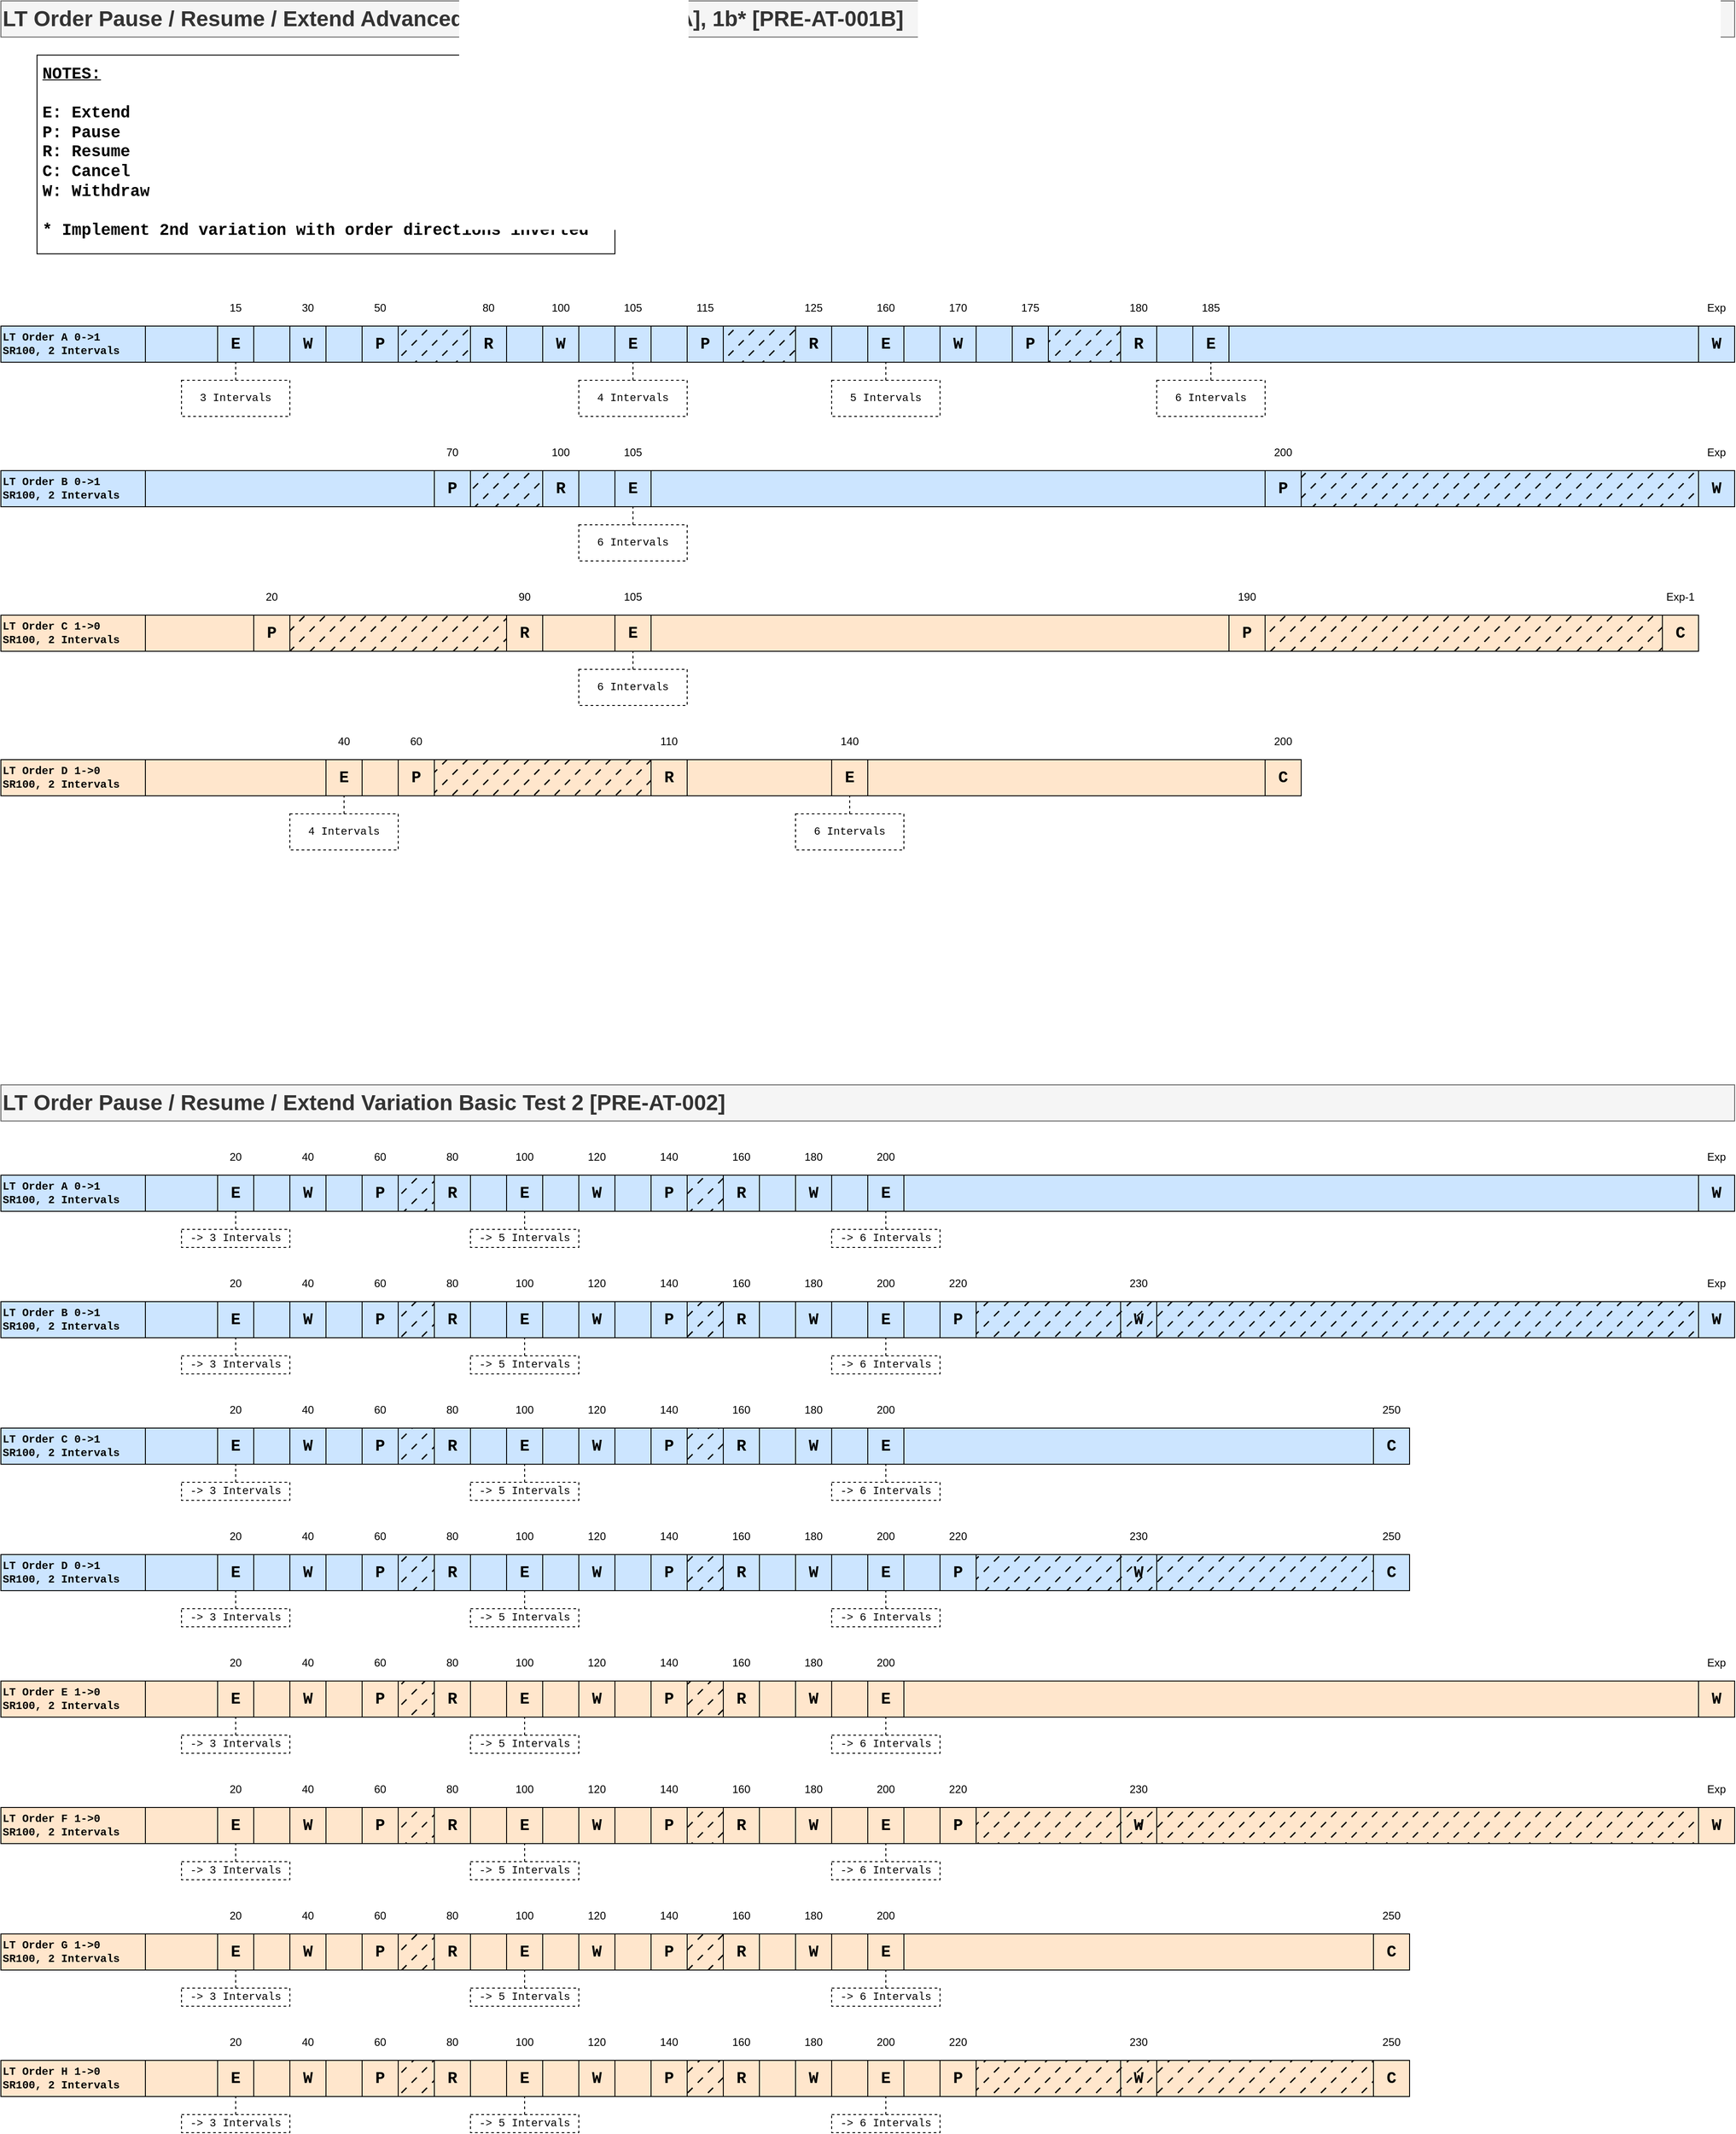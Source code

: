 <mxfile version="23.0.2" type="device">
  <diagram name="Page-1" id="CLZIvq-MvbvmnBbgFBHZ">
    <mxGraphModel dx="2074" dy="1419" grid="1" gridSize="10" guides="1" tooltips="1" connect="1" arrows="1" fold="1" page="1" pageScale="1" pageWidth="1920" pageHeight="1200" math="0" shadow="0">
      <root>
        <mxCell id="0" />
        <mxCell id="1" parent="0" />
        <mxCell id="02hL3_lGpZv-LCDFnMkL-3" value="" style="rounded=0;whiteSpace=wrap;html=1;fillColor=#CCE5FF;" vertex="1" parent="1">
          <mxGeometry y="360" width="1920" height="40" as="geometry" />
        </mxCell>
        <mxCell id="02hL3_lGpZv-LCDFnMkL-1" value="&lt;b&gt;&lt;font style=&quot;font-size: 24px;&quot;&gt;LT Order Pause / Resume / Extend Advanced Test 1a [PRE-AT-001A], 1b*&amp;nbsp;&lt;/font&gt;&lt;/b&gt;&lt;b style=&quot;border-color: var(--border-color);&quot;&gt;&lt;font style=&quot;border-color: var(--border-color); font-size: 24px;&quot;&gt;[PRE-AT-001B]&lt;/font&gt;&lt;/b&gt;" style="rounded=0;whiteSpace=wrap;html=1;fillColor=#f5f5f5;fontColor=#333333;strokeColor=#666666;align=left;" vertex="1" parent="1">
          <mxGeometry width="1920" height="40" as="geometry" />
        </mxCell>
        <mxCell id="02hL3_lGpZv-LCDFnMkL-2" value="LT Order A 0-&amp;gt;1&lt;br&gt;SR100, 2 Intervals" style="text;html=1;align=left;verticalAlign=middle;whiteSpace=wrap;rounded=0;fontFamily=Courier New;fontStyle=1;fillColor=none;strokeColor=default;" vertex="1" parent="1">
          <mxGeometry y="360" width="160" height="40" as="geometry" />
        </mxCell>
        <mxCell id="02hL3_lGpZv-LCDFnMkL-8" value="E" style="rounded=0;whiteSpace=wrap;html=1;fontFamily=Courier New;fontStyle=1;fillColor=none;fontSize=18;" vertex="1" parent="1">
          <mxGeometry x="240" y="360" width="40" height="40" as="geometry" />
        </mxCell>
        <mxCell id="02hL3_lGpZv-LCDFnMkL-9" value="P" style="rounded=0;whiteSpace=wrap;html=1;fontFamily=Courier New;fontStyle=1;fillColor=none;fontSize=18;" vertex="1" parent="1">
          <mxGeometry x="400" y="360" width="40" height="40" as="geometry" />
        </mxCell>
        <mxCell id="02hL3_lGpZv-LCDFnMkL-10" value="R" style="rounded=0;whiteSpace=wrap;html=1;fontFamily=Courier New;fontStyle=1;fillColor=none;fontSize=18;" vertex="1" parent="1">
          <mxGeometry x="520" y="360" width="40" height="40" as="geometry" />
        </mxCell>
        <mxCell id="02hL3_lGpZv-LCDFnMkL-11" value="" style="rounded=0;whiteSpace=wrap;html=1;fontFamily=Courier New;fontStyle=1;fillColor=#000000;glass=0;fillStyle=dashed;" vertex="1" parent="1">
          <mxGeometry x="440" y="360" width="80" height="40" as="geometry" />
        </mxCell>
        <mxCell id="02hL3_lGpZv-LCDFnMkL-13" value="W" style="rounded=0;whiteSpace=wrap;html=1;fontFamily=Courier New;fontStyle=1;fillColor=none;fontSize=18;" vertex="1" parent="1">
          <mxGeometry x="320" y="360" width="40" height="40" as="geometry" />
        </mxCell>
        <mxCell id="02hL3_lGpZv-LCDFnMkL-14" value="E" style="rounded=0;whiteSpace=wrap;html=1;fontFamily=Courier New;fontStyle=1;fillColor=none;fontSize=18;" vertex="1" parent="1">
          <mxGeometry x="680" y="360" width="40" height="40" as="geometry" />
        </mxCell>
        <mxCell id="02hL3_lGpZv-LCDFnMkL-15" value="W" style="rounded=0;whiteSpace=wrap;html=1;fontFamily=Courier New;fontStyle=1;fillColor=none;fontSize=18;" vertex="1" parent="1">
          <mxGeometry x="600" y="360" width="40" height="40" as="geometry" />
        </mxCell>
        <mxCell id="02hL3_lGpZv-LCDFnMkL-16" value="P" style="rounded=0;whiteSpace=wrap;html=1;fontFamily=Courier New;fontStyle=1;fillColor=none;fontSize=18;" vertex="1" parent="1">
          <mxGeometry x="760" y="360" width="40" height="40" as="geometry" />
        </mxCell>
        <mxCell id="02hL3_lGpZv-LCDFnMkL-17" value="" style="rounded=0;whiteSpace=wrap;html=1;fontFamily=Courier New;fontStyle=1;fillColor=#000000;glass=0;fillStyle=dashed;" vertex="1" parent="1">
          <mxGeometry x="800" y="360" width="80" height="40" as="geometry" />
        </mxCell>
        <mxCell id="02hL3_lGpZv-LCDFnMkL-18" value="R" style="rounded=0;whiteSpace=wrap;html=1;fontFamily=Courier New;fontStyle=1;fillColor=none;fontSize=18;" vertex="1" parent="1">
          <mxGeometry x="880" y="360" width="40" height="40" as="geometry" />
        </mxCell>
        <mxCell id="02hL3_lGpZv-LCDFnMkL-19" value="E" style="rounded=0;whiteSpace=wrap;html=1;fontFamily=Courier New;fontStyle=1;fillColor=none;fontSize=18;" vertex="1" parent="1">
          <mxGeometry x="960" y="360" width="40" height="40" as="geometry" />
        </mxCell>
        <mxCell id="02hL3_lGpZv-LCDFnMkL-20" value="W" style="rounded=0;whiteSpace=wrap;html=1;fontFamily=Courier New;fontStyle=1;fillColor=none;fontSize=18;" vertex="1" parent="1">
          <mxGeometry x="1040" y="360" width="40" height="40" as="geometry" />
        </mxCell>
        <mxCell id="02hL3_lGpZv-LCDFnMkL-21" value="P" style="rounded=0;whiteSpace=wrap;html=1;fontFamily=Courier New;fontStyle=1;fillColor=none;fontSize=18;" vertex="1" parent="1">
          <mxGeometry x="1120" y="360" width="40" height="40" as="geometry" />
        </mxCell>
        <mxCell id="02hL3_lGpZv-LCDFnMkL-22" value="" style="rounded=0;whiteSpace=wrap;html=1;fontFamily=Courier New;fontStyle=1;fillColor=#000000;glass=0;fillStyle=dashed;" vertex="1" parent="1">
          <mxGeometry x="1160" y="360" width="80" height="40" as="geometry" />
        </mxCell>
        <mxCell id="02hL3_lGpZv-LCDFnMkL-23" value="R" style="rounded=0;whiteSpace=wrap;html=1;fontFamily=Courier New;fontStyle=1;fillColor=none;fontSize=18;" vertex="1" parent="1">
          <mxGeometry x="1240" y="360" width="40" height="40" as="geometry" />
        </mxCell>
        <mxCell id="02hL3_lGpZv-LCDFnMkL-24" value="E" style="rounded=0;whiteSpace=wrap;html=1;fontFamily=Courier New;fontStyle=1;fillColor=none;fontSize=18;" vertex="1" parent="1">
          <mxGeometry x="1320" y="360" width="40" height="40" as="geometry" />
        </mxCell>
        <mxCell id="02hL3_lGpZv-LCDFnMkL-25" value="W" style="rounded=0;whiteSpace=wrap;html=1;fontFamily=Courier New;fontStyle=1;fillColor=none;fontSize=18;" vertex="1" parent="1">
          <mxGeometry x="1880" y="360" width="40" height="40" as="geometry" />
        </mxCell>
        <mxCell id="02hL3_lGpZv-LCDFnMkL-28" value="15" style="text;html=1;strokeColor=none;fillColor=none;align=center;verticalAlign=middle;whiteSpace=wrap;rounded=0;" vertex="1" parent="1">
          <mxGeometry x="240" y="320" width="40" height="40" as="geometry" />
        </mxCell>
        <mxCell id="02hL3_lGpZv-LCDFnMkL-29" value="30" style="text;html=1;strokeColor=none;fillColor=none;align=center;verticalAlign=middle;whiteSpace=wrap;rounded=0;" vertex="1" parent="1">
          <mxGeometry x="320" y="320" width="40" height="40" as="geometry" />
        </mxCell>
        <mxCell id="02hL3_lGpZv-LCDFnMkL-30" value="50" style="text;html=1;strokeColor=none;fillColor=none;align=center;verticalAlign=middle;whiteSpace=wrap;rounded=0;" vertex="1" parent="1">
          <mxGeometry x="400" y="320" width="40" height="40" as="geometry" />
        </mxCell>
        <mxCell id="02hL3_lGpZv-LCDFnMkL-31" value="80" style="text;html=1;strokeColor=none;fillColor=none;align=center;verticalAlign=middle;whiteSpace=wrap;rounded=0;" vertex="1" parent="1">
          <mxGeometry x="520" y="320" width="40" height="40" as="geometry" />
        </mxCell>
        <mxCell id="02hL3_lGpZv-LCDFnMkL-32" value="100" style="text;html=1;strokeColor=none;fillColor=none;align=center;verticalAlign=middle;whiteSpace=wrap;rounded=0;" vertex="1" parent="1">
          <mxGeometry x="600" y="320" width="40" height="40" as="geometry" />
        </mxCell>
        <mxCell id="02hL3_lGpZv-LCDFnMkL-33" value="105" style="text;html=1;strokeColor=none;fillColor=none;align=center;verticalAlign=middle;whiteSpace=wrap;rounded=0;" vertex="1" parent="1">
          <mxGeometry x="680" y="320" width="40" height="40" as="geometry" />
        </mxCell>
        <mxCell id="02hL3_lGpZv-LCDFnMkL-34" value="115" style="text;html=1;strokeColor=none;fillColor=none;align=center;verticalAlign=middle;whiteSpace=wrap;rounded=0;" vertex="1" parent="1">
          <mxGeometry x="760" y="320" width="40" height="40" as="geometry" />
        </mxCell>
        <mxCell id="02hL3_lGpZv-LCDFnMkL-35" value="125" style="text;html=1;strokeColor=none;fillColor=none;align=center;verticalAlign=middle;whiteSpace=wrap;rounded=0;" vertex="1" parent="1">
          <mxGeometry x="880" y="320" width="40" height="40" as="geometry" />
        </mxCell>
        <mxCell id="02hL3_lGpZv-LCDFnMkL-36" value="160" style="text;html=1;strokeColor=none;fillColor=none;align=center;verticalAlign=middle;whiteSpace=wrap;rounded=0;" vertex="1" parent="1">
          <mxGeometry x="960" y="320" width="40" height="40" as="geometry" />
        </mxCell>
        <mxCell id="02hL3_lGpZv-LCDFnMkL-37" value="170" style="text;html=1;strokeColor=none;fillColor=none;align=center;verticalAlign=middle;whiteSpace=wrap;rounded=0;" vertex="1" parent="1">
          <mxGeometry x="1040" y="320" width="40" height="40" as="geometry" />
        </mxCell>
        <mxCell id="02hL3_lGpZv-LCDFnMkL-38" value="175" style="text;html=1;strokeColor=none;fillColor=none;align=center;verticalAlign=middle;whiteSpace=wrap;rounded=0;" vertex="1" parent="1">
          <mxGeometry x="1120" y="320" width="40" height="40" as="geometry" />
        </mxCell>
        <mxCell id="02hL3_lGpZv-LCDFnMkL-39" value="180" style="text;html=1;strokeColor=none;fillColor=none;align=center;verticalAlign=middle;whiteSpace=wrap;rounded=0;" vertex="1" parent="1">
          <mxGeometry x="1240" y="320" width="40" height="40" as="geometry" />
        </mxCell>
        <mxCell id="02hL3_lGpZv-LCDFnMkL-40" value="185" style="text;html=1;strokeColor=none;fillColor=none;align=center;verticalAlign=middle;whiteSpace=wrap;rounded=0;" vertex="1" parent="1">
          <mxGeometry x="1320" y="320" width="40" height="40" as="geometry" />
        </mxCell>
        <mxCell id="02hL3_lGpZv-LCDFnMkL-41" value="Exp" style="text;html=1;strokeColor=none;fillColor=none;align=center;verticalAlign=middle;whiteSpace=wrap;rounded=0;" vertex="1" parent="1">
          <mxGeometry x="1880" y="320" width="40" height="40" as="geometry" />
        </mxCell>
        <mxCell id="02hL3_lGpZv-LCDFnMkL-42" value="3 Intervals" style="text;html=1;strokeColor=default;fillColor=none;align=center;verticalAlign=middle;whiteSpace=wrap;rounded=0;fontFamily=Courier New;dashed=1;" vertex="1" parent="1">
          <mxGeometry x="200" y="420" width="120" height="40" as="geometry" />
        </mxCell>
        <mxCell id="02hL3_lGpZv-LCDFnMkL-43" value="4 Intervals" style="text;html=1;strokeColor=default;fillColor=none;align=center;verticalAlign=middle;whiteSpace=wrap;rounded=0;fontFamily=Courier New;dashed=1;" vertex="1" parent="1">
          <mxGeometry x="640" y="420" width="120" height="40" as="geometry" />
        </mxCell>
        <mxCell id="02hL3_lGpZv-LCDFnMkL-44" value="5 Intervals" style="text;html=1;strokeColor=default;fillColor=none;align=center;verticalAlign=middle;whiteSpace=wrap;rounded=0;fontFamily=Courier New;dashed=1;" vertex="1" parent="1">
          <mxGeometry x="920" y="420" width="120" height="40" as="geometry" />
        </mxCell>
        <mxCell id="02hL3_lGpZv-LCDFnMkL-45" value="6 Intervals" style="text;html=1;strokeColor=default;fillColor=none;align=center;verticalAlign=middle;whiteSpace=wrap;rounded=0;fontFamily=Courier New;dashed=1;" vertex="1" parent="1">
          <mxGeometry x="1280" y="420" width="120" height="40" as="geometry" />
        </mxCell>
        <mxCell id="02hL3_lGpZv-LCDFnMkL-46" value="" style="rounded=0;whiteSpace=wrap;html=1;fillColor=#CCE5FF;" vertex="1" parent="1">
          <mxGeometry y="520" width="1920" height="40" as="geometry" />
        </mxCell>
        <mxCell id="02hL3_lGpZv-LCDFnMkL-47" value="" style="endArrow=none;html=1;rounded=0;entryX=0.5;entryY=1;entryDx=0;entryDy=0;exitX=0.5;exitY=0;exitDx=0;exitDy=0;dashed=1;" edge="1" parent="1" source="02hL3_lGpZv-LCDFnMkL-42" target="02hL3_lGpZv-LCDFnMkL-8">
          <mxGeometry width="50" height="50" relative="1" as="geometry">
            <mxPoint x="910" y="800" as="sourcePoint" />
            <mxPoint x="960" y="750" as="targetPoint" />
          </mxGeometry>
        </mxCell>
        <mxCell id="02hL3_lGpZv-LCDFnMkL-48" value="" style="endArrow=none;html=1;rounded=0;entryX=0.5;entryY=1;entryDx=0;entryDy=0;exitX=0.5;exitY=0;exitDx=0;exitDy=0;dashed=1;" edge="1" parent="1" source="02hL3_lGpZv-LCDFnMkL-43" target="02hL3_lGpZv-LCDFnMkL-14">
          <mxGeometry width="50" height="50" relative="1" as="geometry">
            <mxPoint x="270" y="450" as="sourcePoint" />
            <mxPoint x="270" y="410" as="targetPoint" />
          </mxGeometry>
        </mxCell>
        <mxCell id="02hL3_lGpZv-LCDFnMkL-49" value="" style="endArrow=none;html=1;rounded=0;entryX=0.5;entryY=1;entryDx=0;entryDy=0;exitX=0.5;exitY=0;exitDx=0;exitDy=0;dashed=1;" edge="1" parent="1" source="02hL3_lGpZv-LCDFnMkL-44" target="02hL3_lGpZv-LCDFnMkL-19">
          <mxGeometry width="50" height="50" relative="1" as="geometry">
            <mxPoint x="710" y="450" as="sourcePoint" />
            <mxPoint x="710" y="410" as="targetPoint" />
          </mxGeometry>
        </mxCell>
        <mxCell id="02hL3_lGpZv-LCDFnMkL-50" value="" style="endArrow=none;html=1;rounded=0;entryX=0.5;entryY=1;entryDx=0;entryDy=0;exitX=0.5;exitY=0;exitDx=0;exitDy=0;dashed=1;" edge="1" parent="1" source="02hL3_lGpZv-LCDFnMkL-45" target="02hL3_lGpZv-LCDFnMkL-24">
          <mxGeometry width="50" height="50" relative="1" as="geometry">
            <mxPoint x="990" y="450" as="sourcePoint" />
            <mxPoint x="990" y="410" as="targetPoint" />
          </mxGeometry>
        </mxCell>
        <mxCell id="02hL3_lGpZv-LCDFnMkL-51" value="LT Order B 0-&amp;gt;1&lt;br&gt;SR100, 2 Intervals" style="text;html=1;align=left;verticalAlign=middle;whiteSpace=wrap;rounded=0;fontFamily=Courier New;fontStyle=1;fillColor=none;strokeColor=default;" vertex="1" parent="1">
          <mxGeometry y="520" width="160" height="40" as="geometry" />
        </mxCell>
        <mxCell id="02hL3_lGpZv-LCDFnMkL-52" value="E" style="rounded=0;whiteSpace=wrap;html=1;fontFamily=Courier New;fontStyle=1;fillColor=none;fontSize=18;" vertex="1" parent="1">
          <mxGeometry x="680" y="520" width="40" height="40" as="geometry" />
        </mxCell>
        <mxCell id="02hL3_lGpZv-LCDFnMkL-53" value="105" style="text;html=1;strokeColor=none;fillColor=none;align=center;verticalAlign=middle;whiteSpace=wrap;rounded=0;" vertex="1" parent="1">
          <mxGeometry x="680" y="480" width="40" height="40" as="geometry" />
        </mxCell>
        <mxCell id="02hL3_lGpZv-LCDFnMkL-54" value="6 Intervals" style="text;html=1;strokeColor=default;fillColor=none;align=center;verticalAlign=middle;whiteSpace=wrap;rounded=0;fontFamily=Courier New;dashed=1;" vertex="1" parent="1">
          <mxGeometry x="640" y="580" width="120" height="40" as="geometry" />
        </mxCell>
        <mxCell id="02hL3_lGpZv-LCDFnMkL-55" value="" style="endArrow=none;html=1;rounded=0;entryX=0.5;entryY=1;entryDx=0;entryDy=0;exitX=0.5;exitY=0;exitDx=0;exitDy=0;dashed=1;" edge="1" parent="1" source="02hL3_lGpZv-LCDFnMkL-54" target="02hL3_lGpZv-LCDFnMkL-52">
          <mxGeometry width="50" height="50" relative="1" as="geometry">
            <mxPoint x="700" y="580" as="sourcePoint" />
            <mxPoint x="710" y="370" as="targetPoint" />
          </mxGeometry>
        </mxCell>
        <mxCell id="02hL3_lGpZv-LCDFnMkL-56" value="W" style="rounded=0;whiteSpace=wrap;html=1;fontFamily=Courier New;fontStyle=1;fillColor=none;fontSize=18;" vertex="1" parent="1">
          <mxGeometry x="1880" y="520" width="40" height="40" as="geometry" />
        </mxCell>
        <mxCell id="02hL3_lGpZv-LCDFnMkL-57" value="Exp" style="text;html=1;strokeColor=none;fillColor=none;align=center;verticalAlign=middle;whiteSpace=wrap;rounded=0;" vertex="1" parent="1">
          <mxGeometry x="1880" y="480" width="40" height="40" as="geometry" />
        </mxCell>
        <mxCell id="02hL3_lGpZv-LCDFnMkL-58" value="P" style="rounded=0;whiteSpace=wrap;html=1;fontFamily=Courier New;fontStyle=1;fillColor=none;fontSize=18;" vertex="1" parent="1">
          <mxGeometry x="1400" y="520" width="40" height="40" as="geometry" />
        </mxCell>
        <mxCell id="02hL3_lGpZv-LCDFnMkL-59" value="P" style="rounded=0;whiteSpace=wrap;html=1;fontFamily=Courier New;fontStyle=1;fillColor=none;fontSize=18;" vertex="1" parent="1">
          <mxGeometry x="480" y="520" width="40" height="40" as="geometry" />
        </mxCell>
        <mxCell id="02hL3_lGpZv-LCDFnMkL-60" value="R" style="rounded=0;whiteSpace=wrap;html=1;fontFamily=Courier New;fontStyle=1;fillColor=none;fontSize=18;" vertex="1" parent="1">
          <mxGeometry x="600" y="520" width="40" height="40" as="geometry" />
        </mxCell>
        <mxCell id="02hL3_lGpZv-LCDFnMkL-61" value="" style="rounded=0;whiteSpace=wrap;html=1;fontFamily=Courier New;fontStyle=1;fillColor=#000000;glass=0;fillStyle=dashed;" vertex="1" parent="1">
          <mxGeometry x="520" y="520" width="80" height="40" as="geometry" />
        </mxCell>
        <mxCell id="02hL3_lGpZv-LCDFnMkL-62" value="70" style="text;html=1;strokeColor=none;fillColor=none;align=center;verticalAlign=middle;whiteSpace=wrap;rounded=0;" vertex="1" parent="1">
          <mxGeometry x="480" y="480" width="40" height="40" as="geometry" />
        </mxCell>
        <mxCell id="02hL3_lGpZv-LCDFnMkL-63" value="100" style="text;html=1;strokeColor=none;fillColor=none;align=center;verticalAlign=middle;whiteSpace=wrap;rounded=0;" vertex="1" parent="1">
          <mxGeometry x="600" y="480" width="40" height="40" as="geometry" />
        </mxCell>
        <mxCell id="02hL3_lGpZv-LCDFnMkL-66" value="" style="rounded=0;whiteSpace=wrap;html=1;fillColor=#FFE6CC;" vertex="1" parent="1">
          <mxGeometry y="680" width="1880" height="40" as="geometry" />
        </mxCell>
        <mxCell id="02hL3_lGpZv-LCDFnMkL-67" value="LT Order C 1-&amp;gt;0&lt;br&gt;SR100, 2 Intervals" style="text;html=1;align=left;verticalAlign=middle;whiteSpace=wrap;rounded=0;fontFamily=Courier New;fontStyle=1;fillColor=none;strokeColor=default;" vertex="1" parent="1">
          <mxGeometry y="680" width="160" height="40" as="geometry" />
        </mxCell>
        <mxCell id="02hL3_lGpZv-LCDFnMkL-68" value="P" style="rounded=0;whiteSpace=wrap;html=1;fontFamily=Courier New;fontStyle=1;fillColor=none;fontSize=18;" vertex="1" parent="1">
          <mxGeometry x="280" y="680" width="40" height="40" as="geometry" />
        </mxCell>
        <mxCell id="02hL3_lGpZv-LCDFnMkL-69" value="20" style="text;html=1;strokeColor=none;fillColor=none;align=center;verticalAlign=middle;whiteSpace=wrap;rounded=0;" vertex="1" parent="1">
          <mxGeometry x="280" y="640" width="40" height="40" as="geometry" />
        </mxCell>
        <mxCell id="02hL3_lGpZv-LCDFnMkL-70" value="" style="rounded=0;whiteSpace=wrap;html=1;fontFamily=Courier New;fontStyle=1;fillColor=#000000;glass=0;fillStyle=dashed;" vertex="1" parent="1">
          <mxGeometry x="320" y="680" width="240" height="40" as="geometry" />
        </mxCell>
        <mxCell id="02hL3_lGpZv-LCDFnMkL-71" value="R" style="rounded=0;whiteSpace=wrap;html=1;fontFamily=Courier New;fontStyle=1;fillColor=none;fontSize=18;" vertex="1" parent="1">
          <mxGeometry x="560" y="680" width="40" height="40" as="geometry" />
        </mxCell>
        <mxCell id="02hL3_lGpZv-LCDFnMkL-72" value="90" style="text;html=1;strokeColor=none;fillColor=none;align=center;verticalAlign=middle;whiteSpace=wrap;rounded=0;" vertex="1" parent="1">
          <mxGeometry x="560" y="640" width="40" height="40" as="geometry" />
        </mxCell>
        <mxCell id="02hL3_lGpZv-LCDFnMkL-73" value="E" style="rounded=0;whiteSpace=wrap;html=1;fontFamily=Courier New;fontStyle=1;fillColor=none;fontSize=18;" vertex="1" parent="1">
          <mxGeometry x="680" y="680" width="40" height="40" as="geometry" />
        </mxCell>
        <mxCell id="02hL3_lGpZv-LCDFnMkL-74" value="105" style="text;html=1;strokeColor=none;fillColor=none;align=center;verticalAlign=middle;whiteSpace=wrap;rounded=0;" vertex="1" parent="1">
          <mxGeometry x="680" y="640" width="40" height="40" as="geometry" />
        </mxCell>
        <mxCell id="02hL3_lGpZv-LCDFnMkL-75" value="6 Intervals" style="text;html=1;strokeColor=default;fillColor=none;align=center;verticalAlign=middle;whiteSpace=wrap;rounded=0;fontFamily=Courier New;dashed=1;" vertex="1" parent="1">
          <mxGeometry x="640" y="740" width="120" height="40" as="geometry" />
        </mxCell>
        <mxCell id="02hL3_lGpZv-LCDFnMkL-76" value="" style="endArrow=none;html=1;rounded=0;entryX=0.5;entryY=1;entryDx=0;entryDy=0;exitX=0.5;exitY=0;exitDx=0;exitDy=0;dashed=1;" edge="1" parent="1" source="02hL3_lGpZv-LCDFnMkL-75" target="02hL3_lGpZv-LCDFnMkL-73">
          <mxGeometry width="50" height="50" relative="1" as="geometry">
            <mxPoint x="710" y="570" as="sourcePoint" />
            <mxPoint x="710" y="530" as="targetPoint" />
          </mxGeometry>
        </mxCell>
        <mxCell id="02hL3_lGpZv-LCDFnMkL-79" value="C" style="rounded=0;whiteSpace=wrap;html=1;fontFamily=Courier New;fontStyle=1;fillColor=none;fontSize=18;" vertex="1" parent="1">
          <mxGeometry x="1840" y="680" width="40" height="40" as="geometry" />
        </mxCell>
        <mxCell id="02hL3_lGpZv-LCDFnMkL-80" value="Exp-1" style="text;html=1;strokeColor=none;fillColor=none;align=center;verticalAlign=middle;whiteSpace=wrap;rounded=0;" vertex="1" parent="1">
          <mxGeometry x="1840" y="640" width="40" height="40" as="geometry" />
        </mxCell>
        <mxCell id="02hL3_lGpZv-LCDFnMkL-81" value="" style="rounded=0;whiteSpace=wrap;html=1;fillColor=#FFE6CC;" vertex="1" parent="1">
          <mxGeometry y="840" width="1440" height="40" as="geometry" />
        </mxCell>
        <mxCell id="02hL3_lGpZv-LCDFnMkL-82" value="LT Order D 1-&amp;gt;0&lt;br&gt;SR100, 2 Intervals" style="text;html=1;align=left;verticalAlign=middle;whiteSpace=wrap;rounded=0;fontFamily=Courier New;fontStyle=1;fillColor=none;strokeColor=default;" vertex="1" parent="1">
          <mxGeometry y="840" width="160" height="40" as="geometry" />
        </mxCell>
        <mxCell id="02hL3_lGpZv-LCDFnMkL-83" value="E" style="rounded=0;whiteSpace=wrap;html=1;fontFamily=Courier New;fontStyle=1;fillColor=none;fontSize=18;" vertex="1" parent="1">
          <mxGeometry x="360" y="840" width="40" height="40" as="geometry" />
        </mxCell>
        <mxCell id="02hL3_lGpZv-LCDFnMkL-84" value="40" style="text;html=1;strokeColor=none;fillColor=none;align=center;verticalAlign=middle;whiteSpace=wrap;rounded=0;" vertex="1" parent="1">
          <mxGeometry x="360" y="800" width="40" height="40" as="geometry" />
        </mxCell>
        <mxCell id="02hL3_lGpZv-LCDFnMkL-85" value="P" style="rounded=0;whiteSpace=wrap;html=1;fontFamily=Courier New;fontStyle=1;fillColor=none;fontSize=18;" vertex="1" parent="1">
          <mxGeometry x="440" y="840" width="40" height="40" as="geometry" />
        </mxCell>
        <mxCell id="02hL3_lGpZv-LCDFnMkL-86" value="60" style="text;html=1;strokeColor=none;fillColor=none;align=center;verticalAlign=middle;whiteSpace=wrap;rounded=0;" vertex="1" parent="1">
          <mxGeometry x="440" y="800" width="40" height="40" as="geometry" />
        </mxCell>
        <mxCell id="02hL3_lGpZv-LCDFnMkL-87" value="" style="rounded=0;whiteSpace=wrap;html=1;fontFamily=Courier New;fontStyle=1;fillColor=#000000;glass=0;fillStyle=dashed;" vertex="1" parent="1">
          <mxGeometry x="480" y="840" width="240" height="40" as="geometry" />
        </mxCell>
        <mxCell id="02hL3_lGpZv-LCDFnMkL-88" value="R" style="rounded=0;whiteSpace=wrap;html=1;fontFamily=Courier New;fontStyle=1;fillColor=none;fontSize=18;" vertex="1" parent="1">
          <mxGeometry x="720" y="840" width="40" height="40" as="geometry" />
        </mxCell>
        <mxCell id="02hL3_lGpZv-LCDFnMkL-89" value="110" style="text;html=1;strokeColor=none;fillColor=none;align=center;verticalAlign=middle;whiteSpace=wrap;rounded=0;" vertex="1" parent="1">
          <mxGeometry x="720" y="800" width="40" height="40" as="geometry" />
        </mxCell>
        <mxCell id="02hL3_lGpZv-LCDFnMkL-90" value="E" style="rounded=0;whiteSpace=wrap;html=1;fontFamily=Courier New;fontStyle=1;fillColor=none;fontSize=18;" vertex="1" parent="1">
          <mxGeometry x="920" y="840" width="40" height="40" as="geometry" />
        </mxCell>
        <mxCell id="02hL3_lGpZv-LCDFnMkL-91" value="140" style="text;html=1;strokeColor=none;fillColor=none;align=center;verticalAlign=middle;whiteSpace=wrap;rounded=0;" vertex="1" parent="1">
          <mxGeometry x="920" y="800" width="40" height="40" as="geometry" />
        </mxCell>
        <mxCell id="02hL3_lGpZv-LCDFnMkL-92" value="C" style="rounded=0;whiteSpace=wrap;html=1;fontFamily=Courier New;fontStyle=1;fillColor=none;fontSize=18;" vertex="1" parent="1">
          <mxGeometry x="1400" y="840" width="40" height="40" as="geometry" />
        </mxCell>
        <mxCell id="02hL3_lGpZv-LCDFnMkL-93" value="200" style="text;html=1;strokeColor=none;fillColor=none;align=center;verticalAlign=middle;whiteSpace=wrap;rounded=0;" vertex="1" parent="1">
          <mxGeometry x="1400" y="480" width="40" height="40" as="geometry" />
        </mxCell>
        <mxCell id="02hL3_lGpZv-LCDFnMkL-94" value="" style="rounded=0;whiteSpace=wrap;html=1;fontFamily=Courier New;fontStyle=1;fillColor=#000000;glass=0;fillStyle=dashed;" vertex="1" parent="1">
          <mxGeometry x="1440" y="520" width="440" height="40" as="geometry" />
        </mxCell>
        <mxCell id="02hL3_lGpZv-LCDFnMkL-95" value="200" style="text;html=1;strokeColor=none;fillColor=none;align=center;verticalAlign=middle;whiteSpace=wrap;rounded=0;" vertex="1" parent="1">
          <mxGeometry x="1400" y="800" width="40" height="40" as="geometry" />
        </mxCell>
        <mxCell id="02hL3_lGpZv-LCDFnMkL-96" value="&lt;u&gt;NOTES:&lt;br&gt;&lt;/u&gt;&lt;br&gt;E: Extend&lt;br&gt;P: Pause&lt;br&gt;R: Resume&lt;br&gt;C: Cancel&lt;br&gt;W: Withdraw&lt;br&gt;&lt;br&gt;* Implement 2nd variation with order directions inverted" style="text;html=1;align=left;verticalAlign=top;whiteSpace=wrap;rounded=0;fontFamily=Courier New;fontSize=18;fontStyle=1;fillColor=default;strokeColor=default;spacing=6;" vertex="1" parent="1">
          <mxGeometry x="40" y="60" width="640" height="220" as="geometry" />
        </mxCell>
        <mxCell id="02hL3_lGpZv-LCDFnMkL-97" value="4 Intervals" style="text;html=1;strokeColor=default;fillColor=none;align=center;verticalAlign=middle;whiteSpace=wrap;rounded=0;fontFamily=Courier New;dashed=1;" vertex="1" parent="1">
          <mxGeometry x="320" y="900" width="120" height="40" as="geometry" />
        </mxCell>
        <mxCell id="02hL3_lGpZv-LCDFnMkL-98" value="6 Intervals" style="text;html=1;strokeColor=default;fillColor=none;align=center;verticalAlign=middle;whiteSpace=wrap;rounded=0;fontFamily=Courier New;dashed=1;" vertex="1" parent="1">
          <mxGeometry x="880" y="900" width="120" height="40" as="geometry" />
        </mxCell>
        <mxCell id="02hL3_lGpZv-LCDFnMkL-99" value="" style="endArrow=none;html=1;rounded=0;entryX=0.5;entryY=1;entryDx=0;entryDy=0;exitX=0.5;exitY=0;exitDx=0;exitDy=0;dashed=1;" edge="1" parent="1" source="02hL3_lGpZv-LCDFnMkL-97" target="02hL3_lGpZv-LCDFnMkL-83">
          <mxGeometry width="50" height="50" relative="1" as="geometry">
            <mxPoint x="710" y="730" as="sourcePoint" />
            <mxPoint x="710" y="690" as="targetPoint" />
          </mxGeometry>
        </mxCell>
        <mxCell id="02hL3_lGpZv-LCDFnMkL-100" value="" style="endArrow=none;html=1;rounded=0;entryX=0.5;entryY=1;entryDx=0;entryDy=0;exitX=0.5;exitY=0;exitDx=0;exitDy=0;dashed=1;" edge="1" parent="1" source="02hL3_lGpZv-LCDFnMkL-98" target="02hL3_lGpZv-LCDFnMkL-90">
          <mxGeometry width="50" height="50" relative="1" as="geometry">
            <mxPoint x="390" y="930" as="sourcePoint" />
            <mxPoint x="390" y="890" as="targetPoint" />
          </mxGeometry>
        </mxCell>
        <mxCell id="02hL3_lGpZv-LCDFnMkL-101" value="P" style="rounded=0;whiteSpace=wrap;html=1;fontFamily=Courier New;fontStyle=1;fillColor=none;fontSize=18;" vertex="1" parent="1">
          <mxGeometry x="1360" y="680" width="40" height="40" as="geometry" />
        </mxCell>
        <mxCell id="02hL3_lGpZv-LCDFnMkL-102" value="190" style="text;html=1;strokeColor=none;fillColor=none;align=center;verticalAlign=middle;whiteSpace=wrap;rounded=0;" vertex="1" parent="1">
          <mxGeometry x="1360" y="640" width="40" height="40" as="geometry" />
        </mxCell>
        <mxCell id="02hL3_lGpZv-LCDFnMkL-103" value="" style="rounded=0;whiteSpace=wrap;html=1;fontFamily=Courier New;fontStyle=1;fillColor=#000000;glass=0;fillStyle=dashed;" vertex="1" parent="1">
          <mxGeometry x="1400" y="680" width="440" height="40" as="geometry" />
        </mxCell>
        <mxCell id="02hL3_lGpZv-LCDFnMkL-104" value="" style="rounded=0;whiteSpace=wrap;html=1;fillColor=#CCE5FF;" vertex="1" parent="1">
          <mxGeometry y="1300" width="1920" height="40" as="geometry" />
        </mxCell>
        <mxCell id="02hL3_lGpZv-LCDFnMkL-105" value="LT Order A 0-&amp;gt;1&lt;br&gt;SR100, 2 Intervals" style="text;html=1;align=left;verticalAlign=middle;whiteSpace=wrap;rounded=0;fontFamily=Courier New;fontStyle=1;fillColor=none;strokeColor=default;" vertex="1" parent="1">
          <mxGeometry y="1300" width="160" height="40" as="geometry" />
        </mxCell>
        <mxCell id="02hL3_lGpZv-LCDFnMkL-106" value="&lt;b&gt;&lt;font style=&quot;font-size: 24px;&quot;&gt;LT Order Pause / Resume / Extend Variation Basic Test 2&amp;nbsp;&lt;/font&gt;&lt;/b&gt;&lt;b style=&quot;border-color: var(--border-color);&quot;&gt;&lt;font style=&quot;border-color: var(--border-color); font-size: 24px;&quot;&gt;[PRE-AT-002]&lt;/font&gt;&lt;/b&gt;" style="rounded=0;whiteSpace=wrap;html=1;fillColor=#f5f5f5;fontColor=#333333;strokeColor=#666666;align=left;" vertex="1" parent="1">
          <mxGeometry y="1200" width="1920" height="40" as="geometry" />
        </mxCell>
        <mxCell id="02hL3_lGpZv-LCDFnMkL-107" value="E" style="rounded=0;whiteSpace=wrap;html=1;fontFamily=Courier New;fontStyle=1;fillColor=none;fontSize=18;" vertex="1" parent="1">
          <mxGeometry x="240" y="1300" width="40" height="40" as="geometry" />
        </mxCell>
        <mxCell id="02hL3_lGpZv-LCDFnMkL-108" value="W" style="rounded=0;whiteSpace=wrap;html=1;fontFamily=Courier New;fontStyle=1;fillColor=none;fontSize=18;" vertex="1" parent="1">
          <mxGeometry x="320" y="1300" width="40" height="40" as="geometry" />
        </mxCell>
        <mxCell id="02hL3_lGpZv-LCDFnMkL-109" value="P" style="rounded=0;whiteSpace=wrap;html=1;fontFamily=Courier New;fontStyle=1;fillColor=none;fontSize=18;" vertex="1" parent="1">
          <mxGeometry x="400" y="1300" width="40" height="40" as="geometry" />
        </mxCell>
        <mxCell id="02hL3_lGpZv-LCDFnMkL-110" value="" style="rounded=0;whiteSpace=wrap;html=1;fontFamily=Courier New;fontStyle=1;fillColor=#000000;glass=0;fillStyle=dashed;" vertex="1" parent="1">
          <mxGeometry x="440" y="1300" width="40" height="40" as="geometry" />
        </mxCell>
        <mxCell id="02hL3_lGpZv-LCDFnMkL-111" value="R" style="rounded=0;whiteSpace=wrap;html=1;fontFamily=Courier New;fontStyle=1;fillColor=none;fontSize=18;" vertex="1" parent="1">
          <mxGeometry x="480" y="1300" width="40" height="40" as="geometry" />
        </mxCell>
        <mxCell id="02hL3_lGpZv-LCDFnMkL-112" value="E" style="rounded=0;whiteSpace=wrap;html=1;fontFamily=Courier New;fontStyle=1;fillColor=none;fontSize=18;" vertex="1" parent="1">
          <mxGeometry x="560" y="1300" width="40" height="40" as="geometry" />
        </mxCell>
        <mxCell id="02hL3_lGpZv-LCDFnMkL-113" value="W" style="rounded=0;whiteSpace=wrap;html=1;fontFamily=Courier New;fontStyle=1;fillColor=none;fontSize=18;" vertex="1" parent="1">
          <mxGeometry x="640" y="1300" width="40" height="40" as="geometry" />
        </mxCell>
        <mxCell id="02hL3_lGpZv-LCDFnMkL-114" value="P" style="rounded=0;whiteSpace=wrap;html=1;fontFamily=Courier New;fontStyle=1;fillColor=none;fontSize=18;" vertex="1" parent="1">
          <mxGeometry x="720" y="1300" width="40" height="40" as="geometry" />
        </mxCell>
        <mxCell id="02hL3_lGpZv-LCDFnMkL-115" value="" style="rounded=0;whiteSpace=wrap;html=1;fontFamily=Courier New;fontStyle=1;fillColor=#000000;glass=0;fillStyle=dashed;" vertex="1" parent="1">
          <mxGeometry x="760" y="1300" width="40" height="40" as="geometry" />
        </mxCell>
        <mxCell id="02hL3_lGpZv-LCDFnMkL-116" value="R" style="rounded=0;whiteSpace=wrap;html=1;fontFamily=Courier New;fontStyle=1;fillColor=none;fontSize=18;" vertex="1" parent="1">
          <mxGeometry x="800" y="1300" width="40" height="40" as="geometry" />
        </mxCell>
        <mxCell id="02hL3_lGpZv-LCDFnMkL-117" value="E" style="rounded=0;whiteSpace=wrap;html=1;fontFamily=Courier New;fontStyle=1;fillColor=none;fontSize=18;" vertex="1" parent="1">
          <mxGeometry x="960" y="1300" width="40" height="40" as="geometry" />
        </mxCell>
        <mxCell id="02hL3_lGpZv-LCDFnMkL-118" value="W" style="rounded=0;whiteSpace=wrap;html=1;fontFamily=Courier New;fontStyle=1;fillColor=none;fontSize=18;" vertex="1" parent="1">
          <mxGeometry x="880" y="1300" width="40" height="40" as="geometry" />
        </mxCell>
        <mxCell id="02hL3_lGpZv-LCDFnMkL-119" value="W" style="rounded=0;whiteSpace=wrap;html=1;fontFamily=Courier New;fontStyle=1;fillColor=none;fontSize=18;" vertex="1" parent="1">
          <mxGeometry x="1880" y="1300" width="40" height="40" as="geometry" />
        </mxCell>
        <mxCell id="02hL3_lGpZv-LCDFnMkL-120" value="" style="rounded=0;whiteSpace=wrap;html=1;fillColor=#CCE5FF;" vertex="1" parent="1">
          <mxGeometry y="1440" width="1920" height="40" as="geometry" />
        </mxCell>
        <mxCell id="02hL3_lGpZv-LCDFnMkL-121" value="LT Order B 0-&amp;gt;1&lt;br&gt;SR100, 2 Intervals" style="text;html=1;align=left;verticalAlign=middle;whiteSpace=wrap;rounded=0;fontFamily=Courier New;fontStyle=1;fillColor=none;strokeColor=default;" vertex="1" parent="1">
          <mxGeometry y="1440" width="160" height="40" as="geometry" />
        </mxCell>
        <mxCell id="02hL3_lGpZv-LCDFnMkL-122" value="E" style="rounded=0;whiteSpace=wrap;html=1;fontFamily=Courier New;fontStyle=1;fillColor=none;fontSize=18;" vertex="1" parent="1">
          <mxGeometry x="240" y="1440" width="40" height="40" as="geometry" />
        </mxCell>
        <mxCell id="02hL3_lGpZv-LCDFnMkL-123" value="W" style="rounded=0;whiteSpace=wrap;html=1;fontFamily=Courier New;fontStyle=1;fillColor=none;fontSize=18;" vertex="1" parent="1">
          <mxGeometry x="320" y="1440" width="40" height="40" as="geometry" />
        </mxCell>
        <mxCell id="02hL3_lGpZv-LCDFnMkL-124" value="P" style="rounded=0;whiteSpace=wrap;html=1;fontFamily=Courier New;fontStyle=1;fillColor=none;fontSize=18;" vertex="1" parent="1">
          <mxGeometry x="400" y="1440" width="40" height="40" as="geometry" />
        </mxCell>
        <mxCell id="02hL3_lGpZv-LCDFnMkL-125" value="" style="rounded=0;whiteSpace=wrap;html=1;fontFamily=Courier New;fontStyle=1;fillColor=#000000;glass=0;fillStyle=dashed;" vertex="1" parent="1">
          <mxGeometry x="440" y="1440" width="40" height="40" as="geometry" />
        </mxCell>
        <mxCell id="02hL3_lGpZv-LCDFnMkL-126" value="R" style="rounded=0;whiteSpace=wrap;html=1;fontFamily=Courier New;fontStyle=1;fillColor=none;fontSize=18;" vertex="1" parent="1">
          <mxGeometry x="480" y="1440" width="40" height="40" as="geometry" />
        </mxCell>
        <mxCell id="02hL3_lGpZv-LCDFnMkL-127" value="E" style="rounded=0;whiteSpace=wrap;html=1;fontFamily=Courier New;fontStyle=1;fillColor=none;fontSize=18;" vertex="1" parent="1">
          <mxGeometry x="560" y="1440" width="40" height="40" as="geometry" />
        </mxCell>
        <mxCell id="02hL3_lGpZv-LCDFnMkL-128" value="W" style="rounded=0;whiteSpace=wrap;html=1;fontFamily=Courier New;fontStyle=1;fillColor=none;fontSize=18;" vertex="1" parent="1">
          <mxGeometry x="640" y="1440" width="40" height="40" as="geometry" />
        </mxCell>
        <mxCell id="02hL3_lGpZv-LCDFnMkL-129" value="P" style="rounded=0;whiteSpace=wrap;html=1;fontFamily=Courier New;fontStyle=1;fillColor=none;fontSize=18;" vertex="1" parent="1">
          <mxGeometry x="720" y="1440" width="40" height="40" as="geometry" />
        </mxCell>
        <mxCell id="02hL3_lGpZv-LCDFnMkL-130" value="" style="rounded=0;whiteSpace=wrap;html=1;fontFamily=Courier New;fontStyle=1;fillColor=#000000;glass=0;fillStyle=dashed;" vertex="1" parent="1">
          <mxGeometry x="760" y="1440" width="40" height="40" as="geometry" />
        </mxCell>
        <mxCell id="02hL3_lGpZv-LCDFnMkL-131" value="R" style="rounded=0;whiteSpace=wrap;html=1;fontFamily=Courier New;fontStyle=1;fillColor=none;fontSize=18;" vertex="1" parent="1">
          <mxGeometry x="800" y="1440" width="40" height="40" as="geometry" />
        </mxCell>
        <mxCell id="02hL3_lGpZv-LCDFnMkL-132" value="E" style="rounded=0;whiteSpace=wrap;html=1;fontFamily=Courier New;fontStyle=1;fillColor=none;fontSize=18;" vertex="1" parent="1">
          <mxGeometry x="960" y="1440" width="40" height="40" as="geometry" />
        </mxCell>
        <mxCell id="02hL3_lGpZv-LCDFnMkL-133" value="W" style="rounded=0;whiteSpace=wrap;html=1;fontFamily=Courier New;fontStyle=1;fillColor=none;fontSize=18;" vertex="1" parent="1">
          <mxGeometry x="880" y="1440" width="40" height="40" as="geometry" />
        </mxCell>
        <mxCell id="02hL3_lGpZv-LCDFnMkL-134" value="W" style="rounded=0;whiteSpace=wrap;html=1;fontFamily=Courier New;fontStyle=1;fillColor=none;fontSize=18;" vertex="1" parent="1">
          <mxGeometry x="1880" y="1440" width="40" height="40" as="geometry" />
        </mxCell>
        <mxCell id="02hL3_lGpZv-LCDFnMkL-135" value="P" style="rounded=0;whiteSpace=wrap;html=1;fontFamily=Courier New;fontStyle=1;fillColor=none;fontSize=18;" vertex="1" parent="1">
          <mxGeometry x="1040" y="1440" width="40" height="40" as="geometry" />
        </mxCell>
        <mxCell id="02hL3_lGpZv-LCDFnMkL-136" value="" style="rounded=0;whiteSpace=wrap;html=1;fontFamily=Courier New;fontStyle=1;fillColor=#000000;glass=0;fillStyle=dashed;" vertex="1" parent="1">
          <mxGeometry x="1080" y="1440" width="800" height="40" as="geometry" />
        </mxCell>
        <mxCell id="02hL3_lGpZv-LCDFnMkL-137" value="" style="rounded=0;whiteSpace=wrap;html=1;fillColor=#CCE5FF;" vertex="1" parent="1">
          <mxGeometry y="1580" width="1560" height="40" as="geometry" />
        </mxCell>
        <mxCell id="02hL3_lGpZv-LCDFnMkL-138" value="LT Order C 0-&amp;gt;1&lt;br&gt;SR100, 2 Intervals" style="text;html=1;align=left;verticalAlign=middle;whiteSpace=wrap;rounded=0;fontFamily=Courier New;fontStyle=1;fillColor=none;strokeColor=default;" vertex="1" parent="1">
          <mxGeometry y="1580" width="160" height="40" as="geometry" />
        </mxCell>
        <mxCell id="02hL3_lGpZv-LCDFnMkL-139" value="E" style="rounded=0;whiteSpace=wrap;html=1;fontFamily=Courier New;fontStyle=1;fillColor=none;fontSize=18;" vertex="1" parent="1">
          <mxGeometry x="240" y="1580" width="40" height="40" as="geometry" />
        </mxCell>
        <mxCell id="02hL3_lGpZv-LCDFnMkL-140" value="W" style="rounded=0;whiteSpace=wrap;html=1;fontFamily=Courier New;fontStyle=1;fillColor=none;fontSize=18;" vertex="1" parent="1">
          <mxGeometry x="320" y="1580" width="40" height="40" as="geometry" />
        </mxCell>
        <mxCell id="02hL3_lGpZv-LCDFnMkL-141" value="P" style="rounded=0;whiteSpace=wrap;html=1;fontFamily=Courier New;fontStyle=1;fillColor=none;fontSize=18;" vertex="1" parent="1">
          <mxGeometry x="400" y="1580" width="40" height="40" as="geometry" />
        </mxCell>
        <mxCell id="02hL3_lGpZv-LCDFnMkL-142" value="" style="rounded=0;whiteSpace=wrap;html=1;fontFamily=Courier New;fontStyle=1;fillColor=#000000;glass=0;fillStyle=dashed;" vertex="1" parent="1">
          <mxGeometry x="440" y="1580" width="40" height="40" as="geometry" />
        </mxCell>
        <mxCell id="02hL3_lGpZv-LCDFnMkL-143" value="R" style="rounded=0;whiteSpace=wrap;html=1;fontFamily=Courier New;fontStyle=1;fillColor=none;fontSize=18;" vertex="1" parent="1">
          <mxGeometry x="480" y="1580" width="40" height="40" as="geometry" />
        </mxCell>
        <mxCell id="02hL3_lGpZv-LCDFnMkL-144" value="E" style="rounded=0;whiteSpace=wrap;html=1;fontFamily=Courier New;fontStyle=1;fillColor=none;fontSize=18;" vertex="1" parent="1">
          <mxGeometry x="560" y="1580" width="40" height="40" as="geometry" />
        </mxCell>
        <mxCell id="02hL3_lGpZv-LCDFnMkL-145" value="W" style="rounded=0;whiteSpace=wrap;html=1;fontFamily=Courier New;fontStyle=1;fillColor=none;fontSize=18;" vertex="1" parent="1">
          <mxGeometry x="640" y="1580" width="40" height="40" as="geometry" />
        </mxCell>
        <mxCell id="02hL3_lGpZv-LCDFnMkL-146" value="P" style="rounded=0;whiteSpace=wrap;html=1;fontFamily=Courier New;fontStyle=1;fillColor=none;fontSize=18;" vertex="1" parent="1">
          <mxGeometry x="720" y="1580" width="40" height="40" as="geometry" />
        </mxCell>
        <mxCell id="02hL3_lGpZv-LCDFnMkL-147" value="" style="rounded=0;whiteSpace=wrap;html=1;fontFamily=Courier New;fontStyle=1;fillColor=#000000;glass=0;fillStyle=dashed;" vertex="1" parent="1">
          <mxGeometry x="760" y="1580" width="40" height="40" as="geometry" />
        </mxCell>
        <mxCell id="02hL3_lGpZv-LCDFnMkL-148" value="R" style="rounded=0;whiteSpace=wrap;html=1;fontFamily=Courier New;fontStyle=1;fillColor=none;fontSize=18;" vertex="1" parent="1">
          <mxGeometry x="800" y="1580" width="40" height="40" as="geometry" />
        </mxCell>
        <mxCell id="02hL3_lGpZv-LCDFnMkL-149" value="E" style="rounded=0;whiteSpace=wrap;html=1;fontFamily=Courier New;fontStyle=1;fillColor=none;fontSize=18;" vertex="1" parent="1">
          <mxGeometry x="960" y="1580" width="40" height="40" as="geometry" />
        </mxCell>
        <mxCell id="02hL3_lGpZv-LCDFnMkL-150" value="W" style="rounded=0;whiteSpace=wrap;html=1;fontFamily=Courier New;fontStyle=1;fillColor=none;fontSize=18;" vertex="1" parent="1">
          <mxGeometry x="880" y="1580" width="40" height="40" as="geometry" />
        </mxCell>
        <mxCell id="02hL3_lGpZv-LCDFnMkL-151" value="C" style="rounded=0;whiteSpace=wrap;html=1;fontFamily=Courier New;fontStyle=1;fillColor=none;fontSize=18;" vertex="1" parent="1">
          <mxGeometry x="1520" y="1580" width="40" height="40" as="geometry" />
        </mxCell>
        <mxCell id="02hL3_lGpZv-LCDFnMkL-154" value="" style="rounded=0;whiteSpace=wrap;html=1;fillColor=#CCE5FF;" vertex="1" parent="1">
          <mxGeometry y="1720" width="1560" height="40" as="geometry" />
        </mxCell>
        <mxCell id="02hL3_lGpZv-LCDFnMkL-155" value="LT Order D 0-&amp;gt;1&lt;br&gt;SR100, 2 Intervals" style="text;html=1;align=left;verticalAlign=middle;whiteSpace=wrap;rounded=0;fontFamily=Courier New;fontStyle=1;fillColor=none;strokeColor=default;" vertex="1" parent="1">
          <mxGeometry y="1720" width="160" height="40" as="geometry" />
        </mxCell>
        <mxCell id="02hL3_lGpZv-LCDFnMkL-156" value="E" style="rounded=0;whiteSpace=wrap;html=1;fontFamily=Courier New;fontStyle=1;fillColor=none;fontSize=18;" vertex="1" parent="1">
          <mxGeometry x="240" y="1720" width="40" height="40" as="geometry" />
        </mxCell>
        <mxCell id="02hL3_lGpZv-LCDFnMkL-157" value="W" style="rounded=0;whiteSpace=wrap;html=1;fontFamily=Courier New;fontStyle=1;fillColor=none;fontSize=18;" vertex="1" parent="1">
          <mxGeometry x="320" y="1720" width="40" height="40" as="geometry" />
        </mxCell>
        <mxCell id="02hL3_lGpZv-LCDFnMkL-158" value="P" style="rounded=0;whiteSpace=wrap;html=1;fontFamily=Courier New;fontStyle=1;fillColor=none;fontSize=18;" vertex="1" parent="1">
          <mxGeometry x="400" y="1720" width="40" height="40" as="geometry" />
        </mxCell>
        <mxCell id="02hL3_lGpZv-LCDFnMkL-159" value="" style="rounded=0;whiteSpace=wrap;html=1;fontFamily=Courier New;fontStyle=1;fillColor=#000000;glass=0;fillStyle=dashed;" vertex="1" parent="1">
          <mxGeometry x="440" y="1720" width="40" height="40" as="geometry" />
        </mxCell>
        <mxCell id="02hL3_lGpZv-LCDFnMkL-160" value="R" style="rounded=0;whiteSpace=wrap;html=1;fontFamily=Courier New;fontStyle=1;fillColor=none;fontSize=18;" vertex="1" parent="1">
          <mxGeometry x="480" y="1720" width="40" height="40" as="geometry" />
        </mxCell>
        <mxCell id="02hL3_lGpZv-LCDFnMkL-161" value="E" style="rounded=0;whiteSpace=wrap;html=1;fontFamily=Courier New;fontStyle=1;fillColor=none;fontSize=18;" vertex="1" parent="1">
          <mxGeometry x="560" y="1720" width="40" height="40" as="geometry" />
        </mxCell>
        <mxCell id="02hL3_lGpZv-LCDFnMkL-162" value="W" style="rounded=0;whiteSpace=wrap;html=1;fontFamily=Courier New;fontStyle=1;fillColor=none;fontSize=18;" vertex="1" parent="1">
          <mxGeometry x="640" y="1720" width="40" height="40" as="geometry" />
        </mxCell>
        <mxCell id="02hL3_lGpZv-LCDFnMkL-163" value="P" style="rounded=0;whiteSpace=wrap;html=1;fontFamily=Courier New;fontStyle=1;fillColor=none;fontSize=18;" vertex="1" parent="1">
          <mxGeometry x="720" y="1720" width="40" height="40" as="geometry" />
        </mxCell>
        <mxCell id="02hL3_lGpZv-LCDFnMkL-164" value="" style="rounded=0;whiteSpace=wrap;html=1;fontFamily=Courier New;fontStyle=1;fillColor=#000000;glass=0;fillStyle=dashed;" vertex="1" parent="1">
          <mxGeometry x="760" y="1720" width="40" height="40" as="geometry" />
        </mxCell>
        <mxCell id="02hL3_lGpZv-LCDFnMkL-165" value="R" style="rounded=0;whiteSpace=wrap;html=1;fontFamily=Courier New;fontStyle=1;fillColor=none;fontSize=18;" vertex="1" parent="1">
          <mxGeometry x="800" y="1720" width="40" height="40" as="geometry" />
        </mxCell>
        <mxCell id="02hL3_lGpZv-LCDFnMkL-166" value="E" style="rounded=0;whiteSpace=wrap;html=1;fontFamily=Courier New;fontStyle=1;fillColor=none;fontSize=18;" vertex="1" parent="1">
          <mxGeometry x="960" y="1720" width="40" height="40" as="geometry" />
        </mxCell>
        <mxCell id="02hL3_lGpZv-LCDFnMkL-167" value="W" style="rounded=0;whiteSpace=wrap;html=1;fontFamily=Courier New;fontStyle=1;fillColor=none;fontSize=18;" vertex="1" parent="1">
          <mxGeometry x="880" y="1720" width="40" height="40" as="geometry" />
        </mxCell>
        <mxCell id="02hL3_lGpZv-LCDFnMkL-168" value="C" style="rounded=0;whiteSpace=wrap;html=1;fontFamily=Courier New;fontStyle=1;fillColor=none;fontSize=18;" vertex="1" parent="1">
          <mxGeometry x="1520" y="1720" width="40" height="40" as="geometry" />
        </mxCell>
        <mxCell id="02hL3_lGpZv-LCDFnMkL-169" value="P" style="rounded=0;whiteSpace=wrap;html=1;fontFamily=Courier New;fontStyle=1;fillColor=none;fontSize=18;" vertex="1" parent="1">
          <mxGeometry x="1040" y="1720" width="40" height="40" as="geometry" />
        </mxCell>
        <mxCell id="02hL3_lGpZv-LCDFnMkL-170" value="" style="rounded=0;whiteSpace=wrap;html=1;fontFamily=Courier New;fontStyle=1;fillColor=#000000;glass=0;fillStyle=dashed;" vertex="1" parent="1">
          <mxGeometry x="1080" y="1720" width="440" height="40" as="geometry" />
        </mxCell>
        <mxCell id="02hL3_lGpZv-LCDFnMkL-172" value="20" style="text;html=1;strokeColor=none;fillColor=none;align=center;verticalAlign=middle;whiteSpace=wrap;rounded=0;" vertex="1" parent="1">
          <mxGeometry x="240" y="1260" width="40" height="40" as="geometry" />
        </mxCell>
        <mxCell id="02hL3_lGpZv-LCDFnMkL-173" value="20" style="text;html=1;strokeColor=none;fillColor=none;align=center;verticalAlign=middle;whiteSpace=wrap;rounded=0;" vertex="1" parent="1">
          <mxGeometry x="240" y="1400" width="40" height="40" as="geometry" />
        </mxCell>
        <mxCell id="02hL3_lGpZv-LCDFnMkL-174" value="20" style="text;html=1;strokeColor=none;fillColor=none;align=center;verticalAlign=middle;whiteSpace=wrap;rounded=0;" vertex="1" parent="1">
          <mxGeometry x="240" y="1540" width="40" height="40" as="geometry" />
        </mxCell>
        <mxCell id="02hL3_lGpZv-LCDFnMkL-175" value="20" style="text;html=1;strokeColor=none;fillColor=none;align=center;verticalAlign=middle;whiteSpace=wrap;rounded=0;" vertex="1" parent="1">
          <mxGeometry x="240" y="1680" width="40" height="40" as="geometry" />
        </mxCell>
        <mxCell id="02hL3_lGpZv-LCDFnMkL-176" value="40" style="text;html=1;strokeColor=none;fillColor=none;align=center;verticalAlign=middle;whiteSpace=wrap;rounded=0;" vertex="1" parent="1">
          <mxGeometry x="320" y="1260" width="40" height="40" as="geometry" />
        </mxCell>
        <mxCell id="02hL3_lGpZv-LCDFnMkL-177" value="40" style="text;html=1;strokeColor=none;fillColor=none;align=center;verticalAlign=middle;whiteSpace=wrap;rounded=0;" vertex="1" parent="1">
          <mxGeometry x="320" y="1400" width="40" height="40" as="geometry" />
        </mxCell>
        <mxCell id="02hL3_lGpZv-LCDFnMkL-178" value="40" style="text;html=1;strokeColor=none;fillColor=none;align=center;verticalAlign=middle;whiteSpace=wrap;rounded=0;" vertex="1" parent="1">
          <mxGeometry x="320" y="1540" width="40" height="40" as="geometry" />
        </mxCell>
        <mxCell id="02hL3_lGpZv-LCDFnMkL-179" value="40" style="text;html=1;strokeColor=none;fillColor=none;align=center;verticalAlign=middle;whiteSpace=wrap;rounded=0;" vertex="1" parent="1">
          <mxGeometry x="320" y="1680" width="40" height="40" as="geometry" />
        </mxCell>
        <mxCell id="02hL3_lGpZv-LCDFnMkL-180" value="60" style="text;html=1;strokeColor=none;fillColor=none;align=center;verticalAlign=middle;whiteSpace=wrap;rounded=0;" vertex="1" parent="1">
          <mxGeometry x="400" y="1260" width="40" height="40" as="geometry" />
        </mxCell>
        <mxCell id="02hL3_lGpZv-LCDFnMkL-181" value="60" style="text;html=1;strokeColor=none;fillColor=none;align=center;verticalAlign=middle;whiteSpace=wrap;rounded=0;" vertex="1" parent="1">
          <mxGeometry x="400" y="1400" width="40" height="40" as="geometry" />
        </mxCell>
        <mxCell id="02hL3_lGpZv-LCDFnMkL-182" value="60" style="text;html=1;strokeColor=none;fillColor=none;align=center;verticalAlign=middle;whiteSpace=wrap;rounded=0;" vertex="1" parent="1">
          <mxGeometry x="400" y="1540" width="40" height="40" as="geometry" />
        </mxCell>
        <mxCell id="02hL3_lGpZv-LCDFnMkL-183" value="60" style="text;html=1;strokeColor=none;fillColor=none;align=center;verticalAlign=middle;whiteSpace=wrap;rounded=0;" vertex="1" parent="1">
          <mxGeometry x="400" y="1680" width="40" height="40" as="geometry" />
        </mxCell>
        <mxCell id="02hL3_lGpZv-LCDFnMkL-184" value="80" style="text;html=1;strokeColor=none;fillColor=none;align=center;verticalAlign=middle;whiteSpace=wrap;rounded=0;" vertex="1" parent="1">
          <mxGeometry x="480" y="1260" width="40" height="40" as="geometry" />
        </mxCell>
        <mxCell id="02hL3_lGpZv-LCDFnMkL-185" value="80" style="text;html=1;strokeColor=none;fillColor=none;align=center;verticalAlign=middle;whiteSpace=wrap;rounded=0;" vertex="1" parent="1">
          <mxGeometry x="480" y="1400" width="40" height="40" as="geometry" />
        </mxCell>
        <mxCell id="02hL3_lGpZv-LCDFnMkL-186" value="80" style="text;html=1;strokeColor=none;fillColor=none;align=center;verticalAlign=middle;whiteSpace=wrap;rounded=0;" vertex="1" parent="1">
          <mxGeometry x="480" y="1540" width="40" height="40" as="geometry" />
        </mxCell>
        <mxCell id="02hL3_lGpZv-LCDFnMkL-187" value="80" style="text;html=1;strokeColor=none;fillColor=none;align=center;verticalAlign=middle;whiteSpace=wrap;rounded=0;" vertex="1" parent="1">
          <mxGeometry x="480" y="1680" width="40" height="40" as="geometry" />
        </mxCell>
        <mxCell id="02hL3_lGpZv-LCDFnMkL-188" value="100" style="text;html=1;strokeColor=none;fillColor=none;align=center;verticalAlign=middle;whiteSpace=wrap;rounded=0;" vertex="1" parent="1">
          <mxGeometry x="560" y="1260" width="40" height="40" as="geometry" />
        </mxCell>
        <mxCell id="02hL3_lGpZv-LCDFnMkL-189" value="100" style="text;html=1;strokeColor=none;fillColor=none;align=center;verticalAlign=middle;whiteSpace=wrap;rounded=0;" vertex="1" parent="1">
          <mxGeometry x="560" y="1400" width="40" height="40" as="geometry" />
        </mxCell>
        <mxCell id="02hL3_lGpZv-LCDFnMkL-190" value="100" style="text;html=1;strokeColor=none;fillColor=none;align=center;verticalAlign=middle;whiteSpace=wrap;rounded=0;" vertex="1" parent="1">
          <mxGeometry x="560" y="1540" width="40" height="40" as="geometry" />
        </mxCell>
        <mxCell id="02hL3_lGpZv-LCDFnMkL-191" value="100" style="text;html=1;strokeColor=none;fillColor=none;align=center;verticalAlign=middle;whiteSpace=wrap;rounded=0;" vertex="1" parent="1">
          <mxGeometry x="560" y="1680" width="40" height="40" as="geometry" />
        </mxCell>
        <mxCell id="02hL3_lGpZv-LCDFnMkL-192" value="120" style="text;html=1;strokeColor=none;fillColor=none;align=center;verticalAlign=middle;whiteSpace=wrap;rounded=0;" vertex="1" parent="1">
          <mxGeometry x="640" y="1260" width="40" height="40" as="geometry" />
        </mxCell>
        <mxCell id="02hL3_lGpZv-LCDFnMkL-193" value="120" style="text;html=1;strokeColor=none;fillColor=none;align=center;verticalAlign=middle;whiteSpace=wrap;rounded=0;" vertex="1" parent="1">
          <mxGeometry x="640" y="1400" width="40" height="40" as="geometry" />
        </mxCell>
        <mxCell id="02hL3_lGpZv-LCDFnMkL-194" value="120" style="text;html=1;strokeColor=none;fillColor=none;align=center;verticalAlign=middle;whiteSpace=wrap;rounded=0;" vertex="1" parent="1">
          <mxGeometry x="640" y="1540" width="40" height="40" as="geometry" />
        </mxCell>
        <mxCell id="02hL3_lGpZv-LCDFnMkL-195" value="120" style="text;html=1;strokeColor=none;fillColor=none;align=center;verticalAlign=middle;whiteSpace=wrap;rounded=0;" vertex="1" parent="1">
          <mxGeometry x="640" y="1680" width="40" height="40" as="geometry" />
        </mxCell>
        <mxCell id="02hL3_lGpZv-LCDFnMkL-196" value="140" style="text;html=1;strokeColor=none;fillColor=none;align=center;verticalAlign=middle;whiteSpace=wrap;rounded=0;" vertex="1" parent="1">
          <mxGeometry x="720" y="1260" width="40" height="40" as="geometry" />
        </mxCell>
        <mxCell id="02hL3_lGpZv-LCDFnMkL-197" value="140" style="text;html=1;strokeColor=none;fillColor=none;align=center;verticalAlign=middle;whiteSpace=wrap;rounded=0;" vertex="1" parent="1">
          <mxGeometry x="720" y="1400" width="40" height="40" as="geometry" />
        </mxCell>
        <mxCell id="02hL3_lGpZv-LCDFnMkL-198" value="140" style="text;html=1;strokeColor=none;fillColor=none;align=center;verticalAlign=middle;whiteSpace=wrap;rounded=0;" vertex="1" parent="1">
          <mxGeometry x="720" y="1540" width="40" height="40" as="geometry" />
        </mxCell>
        <mxCell id="02hL3_lGpZv-LCDFnMkL-199" value="140" style="text;html=1;strokeColor=none;fillColor=none;align=center;verticalAlign=middle;whiteSpace=wrap;rounded=0;" vertex="1" parent="1">
          <mxGeometry x="720" y="1680" width="40" height="40" as="geometry" />
        </mxCell>
        <mxCell id="02hL3_lGpZv-LCDFnMkL-200" value="160" style="text;html=1;strokeColor=none;fillColor=none;align=center;verticalAlign=middle;whiteSpace=wrap;rounded=0;" vertex="1" parent="1">
          <mxGeometry x="800" y="1260" width="40" height="40" as="geometry" />
        </mxCell>
        <mxCell id="02hL3_lGpZv-LCDFnMkL-201" value="160" style="text;html=1;strokeColor=none;fillColor=none;align=center;verticalAlign=middle;whiteSpace=wrap;rounded=0;" vertex="1" parent="1">
          <mxGeometry x="800" y="1400" width="40" height="40" as="geometry" />
        </mxCell>
        <mxCell id="02hL3_lGpZv-LCDFnMkL-202" value="160" style="text;html=1;strokeColor=none;fillColor=none;align=center;verticalAlign=middle;whiteSpace=wrap;rounded=0;" vertex="1" parent="1">
          <mxGeometry x="800" y="1540" width="40" height="40" as="geometry" />
        </mxCell>
        <mxCell id="02hL3_lGpZv-LCDFnMkL-203" value="160" style="text;html=1;strokeColor=none;fillColor=none;align=center;verticalAlign=middle;whiteSpace=wrap;rounded=0;" vertex="1" parent="1">
          <mxGeometry x="800" y="1680" width="40" height="40" as="geometry" />
        </mxCell>
        <mxCell id="02hL3_lGpZv-LCDFnMkL-204" value="180" style="text;html=1;strokeColor=none;fillColor=none;align=center;verticalAlign=middle;whiteSpace=wrap;rounded=0;" vertex="1" parent="1">
          <mxGeometry x="880" y="1260" width="40" height="40" as="geometry" />
        </mxCell>
        <mxCell id="02hL3_lGpZv-LCDFnMkL-205" value="180" style="text;html=1;strokeColor=none;fillColor=none;align=center;verticalAlign=middle;whiteSpace=wrap;rounded=0;" vertex="1" parent="1">
          <mxGeometry x="880" y="1400" width="40" height="40" as="geometry" />
        </mxCell>
        <mxCell id="02hL3_lGpZv-LCDFnMkL-206" value="180" style="text;html=1;strokeColor=none;fillColor=none;align=center;verticalAlign=middle;whiteSpace=wrap;rounded=0;" vertex="1" parent="1">
          <mxGeometry x="880" y="1540" width="40" height="40" as="geometry" />
        </mxCell>
        <mxCell id="02hL3_lGpZv-LCDFnMkL-207" value="180" style="text;html=1;strokeColor=none;fillColor=none;align=center;verticalAlign=middle;whiteSpace=wrap;rounded=0;" vertex="1" parent="1">
          <mxGeometry x="880" y="1680" width="40" height="40" as="geometry" />
        </mxCell>
        <mxCell id="02hL3_lGpZv-LCDFnMkL-208" value="200" style="text;html=1;strokeColor=none;fillColor=none;align=center;verticalAlign=middle;whiteSpace=wrap;rounded=0;" vertex="1" parent="1">
          <mxGeometry x="960" y="1260" width="40" height="40" as="geometry" />
        </mxCell>
        <mxCell id="02hL3_lGpZv-LCDFnMkL-209" value="200" style="text;html=1;strokeColor=none;fillColor=none;align=center;verticalAlign=middle;whiteSpace=wrap;rounded=0;" vertex="1" parent="1">
          <mxGeometry x="960" y="1400" width="40" height="40" as="geometry" />
        </mxCell>
        <mxCell id="02hL3_lGpZv-LCDFnMkL-210" value="200" style="text;html=1;strokeColor=none;fillColor=none;align=center;verticalAlign=middle;whiteSpace=wrap;rounded=0;" vertex="1" parent="1">
          <mxGeometry x="960" y="1540" width="40" height="40" as="geometry" />
        </mxCell>
        <mxCell id="02hL3_lGpZv-LCDFnMkL-211" value="200" style="text;html=1;strokeColor=none;fillColor=none;align=center;verticalAlign=middle;whiteSpace=wrap;rounded=0;" vertex="1" parent="1">
          <mxGeometry x="960" y="1680" width="40" height="40" as="geometry" />
        </mxCell>
        <mxCell id="02hL3_lGpZv-LCDFnMkL-212" value="220" style="text;html=1;strokeColor=none;fillColor=none;align=center;verticalAlign=middle;whiteSpace=wrap;rounded=0;" vertex="1" parent="1">
          <mxGeometry x="1040" y="1400" width="40" height="40" as="geometry" />
        </mxCell>
        <mxCell id="02hL3_lGpZv-LCDFnMkL-213" value="220" style="text;html=1;strokeColor=none;fillColor=none;align=center;verticalAlign=middle;whiteSpace=wrap;rounded=0;" vertex="1" parent="1">
          <mxGeometry x="1040" y="1680" width="40" height="40" as="geometry" />
        </mxCell>
        <mxCell id="02hL3_lGpZv-LCDFnMkL-215" value="Exp" style="text;html=1;strokeColor=none;fillColor=none;align=center;verticalAlign=middle;whiteSpace=wrap;rounded=0;" vertex="1" parent="1">
          <mxGeometry x="1880" y="1260" width="40" height="40" as="geometry" />
        </mxCell>
        <mxCell id="02hL3_lGpZv-LCDFnMkL-216" value="Exp" style="text;html=1;strokeColor=none;fillColor=none;align=center;verticalAlign=middle;whiteSpace=wrap;rounded=0;" vertex="1" parent="1">
          <mxGeometry x="1880" y="1400" width="40" height="40" as="geometry" />
        </mxCell>
        <mxCell id="02hL3_lGpZv-LCDFnMkL-217" value="250" style="text;html=1;strokeColor=none;fillColor=none;align=center;verticalAlign=middle;whiteSpace=wrap;rounded=0;" vertex="1" parent="1">
          <mxGeometry x="1520" y="1540" width="40" height="40" as="geometry" />
        </mxCell>
        <mxCell id="02hL3_lGpZv-LCDFnMkL-218" value="250" style="text;html=1;strokeColor=none;fillColor=none;align=center;verticalAlign=middle;whiteSpace=wrap;rounded=0;" vertex="1" parent="1">
          <mxGeometry x="1520" y="1680" width="40" height="40" as="geometry" />
        </mxCell>
        <mxCell id="02hL3_lGpZv-LCDFnMkL-219" value="-&amp;gt; 3 Intervals" style="text;html=1;strokeColor=default;fillColor=none;align=center;verticalAlign=middle;whiteSpace=wrap;rounded=0;fontFamily=Courier New;dashed=1;" vertex="1" parent="1">
          <mxGeometry x="200" y="1360" width="120" height="20" as="geometry" />
        </mxCell>
        <mxCell id="02hL3_lGpZv-LCDFnMkL-220" value="-&amp;gt; 5 Intervals" style="text;html=1;strokeColor=default;fillColor=none;align=center;verticalAlign=middle;whiteSpace=wrap;rounded=0;fontFamily=Courier New;dashed=1;" vertex="1" parent="1">
          <mxGeometry x="520" y="1360" width="120" height="20" as="geometry" />
        </mxCell>
        <mxCell id="02hL3_lGpZv-LCDFnMkL-227" value="" style="endArrow=none;html=1;rounded=0;exitX=0.5;exitY=0;exitDx=0;exitDy=0;dashed=1;entryX=0.5;entryY=1;entryDx=0;entryDy=0;" edge="1" parent="1" source="02hL3_lGpZv-LCDFnMkL-219" target="02hL3_lGpZv-LCDFnMkL-107">
          <mxGeometry width="50" height="50" relative="1" as="geometry">
            <mxPoint x="950" y="890" as="sourcePoint" />
            <mxPoint x="390" y="1360" as="targetPoint" />
          </mxGeometry>
        </mxCell>
        <mxCell id="02hL3_lGpZv-LCDFnMkL-228" value="" style="endArrow=none;html=1;rounded=0;exitX=0.5;exitY=0;exitDx=0;exitDy=0;dashed=1;entryX=0.5;entryY=1;entryDx=0;entryDy=0;" edge="1" parent="1" source="02hL3_lGpZv-LCDFnMkL-220" target="02hL3_lGpZv-LCDFnMkL-112">
          <mxGeometry width="50" height="50" relative="1" as="geometry">
            <mxPoint x="470" y="1370" as="sourcePoint" />
            <mxPoint x="800" y="1360" as="targetPoint" />
          </mxGeometry>
        </mxCell>
        <mxCell id="02hL3_lGpZv-LCDFnMkL-235" value="" style="rounded=0;whiteSpace=wrap;html=1;fillColor=#FFE6CC;" vertex="1" parent="1">
          <mxGeometry y="1860" width="1920" height="40" as="geometry" />
        </mxCell>
        <mxCell id="02hL3_lGpZv-LCDFnMkL-236" value="LT Order E 1-&amp;gt;0&lt;br&gt;SR100, 2 Intervals" style="text;html=1;align=left;verticalAlign=middle;whiteSpace=wrap;rounded=0;fontFamily=Courier New;fontStyle=1;fillColor=none;strokeColor=default;" vertex="1" parent="1">
          <mxGeometry y="1860" width="160" height="40" as="geometry" />
        </mxCell>
        <mxCell id="02hL3_lGpZv-LCDFnMkL-237" value="E" style="rounded=0;whiteSpace=wrap;html=1;fontFamily=Courier New;fontStyle=1;fillColor=none;fontSize=18;" vertex="1" parent="1">
          <mxGeometry x="240" y="1860" width="40" height="40" as="geometry" />
        </mxCell>
        <mxCell id="02hL3_lGpZv-LCDFnMkL-238" value="W" style="rounded=0;whiteSpace=wrap;html=1;fontFamily=Courier New;fontStyle=1;fillColor=none;fontSize=18;" vertex="1" parent="1">
          <mxGeometry x="320" y="1860" width="40" height="40" as="geometry" />
        </mxCell>
        <mxCell id="02hL3_lGpZv-LCDFnMkL-239" value="P" style="rounded=0;whiteSpace=wrap;html=1;fontFamily=Courier New;fontStyle=1;fillColor=none;fontSize=18;" vertex="1" parent="1">
          <mxGeometry x="400" y="1860" width="40" height="40" as="geometry" />
        </mxCell>
        <mxCell id="02hL3_lGpZv-LCDFnMkL-240" value="" style="rounded=0;whiteSpace=wrap;html=1;fontFamily=Courier New;fontStyle=1;fillColor=#000000;glass=0;fillStyle=dashed;" vertex="1" parent="1">
          <mxGeometry x="440" y="1860" width="40" height="40" as="geometry" />
        </mxCell>
        <mxCell id="02hL3_lGpZv-LCDFnMkL-241" value="R" style="rounded=0;whiteSpace=wrap;html=1;fontFamily=Courier New;fontStyle=1;fillColor=none;fontSize=18;" vertex="1" parent="1">
          <mxGeometry x="480" y="1860" width="40" height="40" as="geometry" />
        </mxCell>
        <mxCell id="02hL3_lGpZv-LCDFnMkL-242" value="E" style="rounded=0;whiteSpace=wrap;html=1;fontFamily=Courier New;fontStyle=1;fillColor=none;fontSize=18;" vertex="1" parent="1">
          <mxGeometry x="560" y="1860" width="40" height="40" as="geometry" />
        </mxCell>
        <mxCell id="02hL3_lGpZv-LCDFnMkL-243" value="W" style="rounded=0;whiteSpace=wrap;html=1;fontFamily=Courier New;fontStyle=1;fillColor=none;fontSize=18;" vertex="1" parent="1">
          <mxGeometry x="640" y="1860" width="40" height="40" as="geometry" />
        </mxCell>
        <mxCell id="02hL3_lGpZv-LCDFnMkL-244" value="P" style="rounded=0;whiteSpace=wrap;html=1;fontFamily=Courier New;fontStyle=1;fillColor=none;fontSize=18;" vertex="1" parent="1">
          <mxGeometry x="720" y="1860" width="40" height="40" as="geometry" />
        </mxCell>
        <mxCell id="02hL3_lGpZv-LCDFnMkL-245" value="" style="rounded=0;whiteSpace=wrap;html=1;fontFamily=Courier New;fontStyle=1;fillColor=#000000;glass=0;fillStyle=dashed;" vertex="1" parent="1">
          <mxGeometry x="760" y="1860" width="40" height="40" as="geometry" />
        </mxCell>
        <mxCell id="02hL3_lGpZv-LCDFnMkL-246" value="R" style="rounded=0;whiteSpace=wrap;html=1;fontFamily=Courier New;fontStyle=1;fillColor=none;fontSize=18;" vertex="1" parent="1">
          <mxGeometry x="800" y="1860" width="40" height="40" as="geometry" />
        </mxCell>
        <mxCell id="02hL3_lGpZv-LCDFnMkL-247" value="E" style="rounded=0;whiteSpace=wrap;html=1;fontFamily=Courier New;fontStyle=1;fillColor=none;fontSize=18;" vertex="1" parent="1">
          <mxGeometry x="960" y="1860" width="40" height="40" as="geometry" />
        </mxCell>
        <mxCell id="02hL3_lGpZv-LCDFnMkL-248" value="W" style="rounded=0;whiteSpace=wrap;html=1;fontFamily=Courier New;fontStyle=1;fillColor=none;fontSize=18;" vertex="1" parent="1">
          <mxGeometry x="880" y="1860" width="40" height="40" as="geometry" />
        </mxCell>
        <mxCell id="02hL3_lGpZv-LCDFnMkL-249" value="W" style="rounded=0;whiteSpace=wrap;html=1;fontFamily=Courier New;fontStyle=1;fillColor=none;fontSize=18;" vertex="1" parent="1">
          <mxGeometry x="1880" y="1860" width="40" height="40" as="geometry" />
        </mxCell>
        <mxCell id="02hL3_lGpZv-LCDFnMkL-250" value="" style="rounded=0;whiteSpace=wrap;html=1;fillColor=#FFE6CC;" vertex="1" parent="1">
          <mxGeometry y="2000" width="1920" height="40" as="geometry" />
        </mxCell>
        <mxCell id="02hL3_lGpZv-LCDFnMkL-251" value="LT Order F 1-&amp;gt;0&lt;br&gt;SR100, 2 Intervals" style="text;html=1;align=left;verticalAlign=middle;whiteSpace=wrap;rounded=0;fontFamily=Courier New;fontStyle=1;fillColor=none;strokeColor=default;" vertex="1" parent="1">
          <mxGeometry y="2000" width="160" height="40" as="geometry" />
        </mxCell>
        <mxCell id="02hL3_lGpZv-LCDFnMkL-252" value="E" style="rounded=0;whiteSpace=wrap;html=1;fontFamily=Courier New;fontStyle=1;fillColor=none;fontSize=18;" vertex="1" parent="1">
          <mxGeometry x="240" y="2000" width="40" height="40" as="geometry" />
        </mxCell>
        <mxCell id="02hL3_lGpZv-LCDFnMkL-253" value="W" style="rounded=0;whiteSpace=wrap;html=1;fontFamily=Courier New;fontStyle=1;fillColor=none;fontSize=18;" vertex="1" parent="1">
          <mxGeometry x="320" y="2000" width="40" height="40" as="geometry" />
        </mxCell>
        <mxCell id="02hL3_lGpZv-LCDFnMkL-254" value="P" style="rounded=0;whiteSpace=wrap;html=1;fontFamily=Courier New;fontStyle=1;fillColor=none;fontSize=18;" vertex="1" parent="1">
          <mxGeometry x="400" y="2000" width="40" height="40" as="geometry" />
        </mxCell>
        <mxCell id="02hL3_lGpZv-LCDFnMkL-255" value="" style="rounded=0;whiteSpace=wrap;html=1;fontFamily=Courier New;fontStyle=1;fillColor=#000000;glass=0;fillStyle=dashed;" vertex="1" parent="1">
          <mxGeometry x="440" y="2000" width="40" height="40" as="geometry" />
        </mxCell>
        <mxCell id="02hL3_lGpZv-LCDFnMkL-256" value="R" style="rounded=0;whiteSpace=wrap;html=1;fontFamily=Courier New;fontStyle=1;fillColor=none;fontSize=18;" vertex="1" parent="1">
          <mxGeometry x="480" y="2000" width="40" height="40" as="geometry" />
        </mxCell>
        <mxCell id="02hL3_lGpZv-LCDFnMkL-257" value="E" style="rounded=0;whiteSpace=wrap;html=1;fontFamily=Courier New;fontStyle=1;fillColor=none;fontSize=18;" vertex="1" parent="1">
          <mxGeometry x="560" y="2000" width="40" height="40" as="geometry" />
        </mxCell>
        <mxCell id="02hL3_lGpZv-LCDFnMkL-258" value="W" style="rounded=0;whiteSpace=wrap;html=1;fontFamily=Courier New;fontStyle=1;fillColor=none;fontSize=18;" vertex="1" parent="1">
          <mxGeometry x="640" y="2000" width="40" height="40" as="geometry" />
        </mxCell>
        <mxCell id="02hL3_lGpZv-LCDFnMkL-259" value="P" style="rounded=0;whiteSpace=wrap;html=1;fontFamily=Courier New;fontStyle=1;fillColor=none;fontSize=18;" vertex="1" parent="1">
          <mxGeometry x="720" y="2000" width="40" height="40" as="geometry" />
        </mxCell>
        <mxCell id="02hL3_lGpZv-LCDFnMkL-260" value="" style="rounded=0;whiteSpace=wrap;html=1;fontFamily=Courier New;fontStyle=1;fillColor=#000000;glass=0;fillStyle=dashed;" vertex="1" parent="1">
          <mxGeometry x="760" y="2000" width="40" height="40" as="geometry" />
        </mxCell>
        <mxCell id="02hL3_lGpZv-LCDFnMkL-261" value="R" style="rounded=0;whiteSpace=wrap;html=1;fontFamily=Courier New;fontStyle=1;fillColor=none;fontSize=18;" vertex="1" parent="1">
          <mxGeometry x="800" y="2000" width="40" height="40" as="geometry" />
        </mxCell>
        <mxCell id="02hL3_lGpZv-LCDFnMkL-262" value="E" style="rounded=0;whiteSpace=wrap;html=1;fontFamily=Courier New;fontStyle=1;fillColor=none;fontSize=18;" vertex="1" parent="1">
          <mxGeometry x="960" y="2000" width="40" height="40" as="geometry" />
        </mxCell>
        <mxCell id="02hL3_lGpZv-LCDFnMkL-263" value="W" style="rounded=0;whiteSpace=wrap;html=1;fontFamily=Courier New;fontStyle=1;fillColor=none;fontSize=18;" vertex="1" parent="1">
          <mxGeometry x="880" y="2000" width="40" height="40" as="geometry" />
        </mxCell>
        <mxCell id="02hL3_lGpZv-LCDFnMkL-264" value="W" style="rounded=0;whiteSpace=wrap;html=1;fontFamily=Courier New;fontStyle=1;fillColor=none;fontSize=18;" vertex="1" parent="1">
          <mxGeometry x="1880" y="2000" width="40" height="40" as="geometry" />
        </mxCell>
        <mxCell id="02hL3_lGpZv-LCDFnMkL-265" value="P" style="rounded=0;whiteSpace=wrap;html=1;fontFamily=Courier New;fontStyle=1;fillColor=none;fontSize=18;" vertex="1" parent="1">
          <mxGeometry x="1040" y="2000" width="40" height="40" as="geometry" />
        </mxCell>
        <mxCell id="02hL3_lGpZv-LCDFnMkL-266" value="" style="rounded=0;whiteSpace=wrap;html=1;fontFamily=Courier New;fontStyle=1;fillColor=#000000;glass=0;fillStyle=dashed;" vertex="1" parent="1">
          <mxGeometry x="1080" y="2000" width="800" height="40" as="geometry" />
        </mxCell>
        <mxCell id="02hL3_lGpZv-LCDFnMkL-267" value="" style="rounded=0;whiteSpace=wrap;html=1;fillColor=#FFE6CC;" vertex="1" parent="1">
          <mxGeometry y="2140" width="1560" height="40" as="geometry" />
        </mxCell>
        <mxCell id="02hL3_lGpZv-LCDFnMkL-268" value="LT Order G 1-&amp;gt;0&lt;br&gt;SR100, 2 Intervals" style="text;html=1;align=left;verticalAlign=middle;whiteSpace=wrap;rounded=0;fontFamily=Courier New;fontStyle=1;fillColor=none;strokeColor=default;" vertex="1" parent="1">
          <mxGeometry y="2140" width="160" height="40" as="geometry" />
        </mxCell>
        <mxCell id="02hL3_lGpZv-LCDFnMkL-269" value="E" style="rounded=0;whiteSpace=wrap;html=1;fontFamily=Courier New;fontStyle=1;fillColor=none;fontSize=18;" vertex="1" parent="1">
          <mxGeometry x="240" y="2140" width="40" height="40" as="geometry" />
        </mxCell>
        <mxCell id="02hL3_lGpZv-LCDFnMkL-270" value="W" style="rounded=0;whiteSpace=wrap;html=1;fontFamily=Courier New;fontStyle=1;fillColor=none;fontSize=18;" vertex="1" parent="1">
          <mxGeometry x="320" y="2140" width="40" height="40" as="geometry" />
        </mxCell>
        <mxCell id="02hL3_lGpZv-LCDFnMkL-271" value="P" style="rounded=0;whiteSpace=wrap;html=1;fontFamily=Courier New;fontStyle=1;fillColor=none;fontSize=18;" vertex="1" parent="1">
          <mxGeometry x="400" y="2140" width="40" height="40" as="geometry" />
        </mxCell>
        <mxCell id="02hL3_lGpZv-LCDFnMkL-272" value="" style="rounded=0;whiteSpace=wrap;html=1;fontFamily=Courier New;fontStyle=1;fillColor=#000000;glass=0;fillStyle=dashed;" vertex="1" parent="1">
          <mxGeometry x="440" y="2140" width="40" height="40" as="geometry" />
        </mxCell>
        <mxCell id="02hL3_lGpZv-LCDFnMkL-273" value="R" style="rounded=0;whiteSpace=wrap;html=1;fontFamily=Courier New;fontStyle=1;fillColor=none;fontSize=18;" vertex="1" parent="1">
          <mxGeometry x="480" y="2140" width="40" height="40" as="geometry" />
        </mxCell>
        <mxCell id="02hL3_lGpZv-LCDFnMkL-274" value="E" style="rounded=0;whiteSpace=wrap;html=1;fontFamily=Courier New;fontStyle=1;fillColor=none;fontSize=18;" vertex="1" parent="1">
          <mxGeometry x="560" y="2140" width="40" height="40" as="geometry" />
        </mxCell>
        <mxCell id="02hL3_lGpZv-LCDFnMkL-275" value="W" style="rounded=0;whiteSpace=wrap;html=1;fontFamily=Courier New;fontStyle=1;fillColor=none;fontSize=18;" vertex="1" parent="1">
          <mxGeometry x="640" y="2140" width="40" height="40" as="geometry" />
        </mxCell>
        <mxCell id="02hL3_lGpZv-LCDFnMkL-276" value="P" style="rounded=0;whiteSpace=wrap;html=1;fontFamily=Courier New;fontStyle=1;fillColor=none;fontSize=18;" vertex="1" parent="1">
          <mxGeometry x="720" y="2140" width="40" height="40" as="geometry" />
        </mxCell>
        <mxCell id="02hL3_lGpZv-LCDFnMkL-277" value="" style="rounded=0;whiteSpace=wrap;html=1;fontFamily=Courier New;fontStyle=1;fillColor=#000000;glass=0;fillStyle=dashed;" vertex="1" parent="1">
          <mxGeometry x="760" y="2140" width="40" height="40" as="geometry" />
        </mxCell>
        <mxCell id="02hL3_lGpZv-LCDFnMkL-278" value="R" style="rounded=0;whiteSpace=wrap;html=1;fontFamily=Courier New;fontStyle=1;fillColor=none;fontSize=18;" vertex="1" parent="1">
          <mxGeometry x="800" y="2140" width="40" height="40" as="geometry" />
        </mxCell>
        <mxCell id="02hL3_lGpZv-LCDFnMkL-279" value="E" style="rounded=0;whiteSpace=wrap;html=1;fontFamily=Courier New;fontStyle=1;fillColor=none;fontSize=18;" vertex="1" parent="1">
          <mxGeometry x="960" y="2140" width="40" height="40" as="geometry" />
        </mxCell>
        <mxCell id="02hL3_lGpZv-LCDFnMkL-280" value="W" style="rounded=0;whiteSpace=wrap;html=1;fontFamily=Courier New;fontStyle=1;fillColor=none;fontSize=18;" vertex="1" parent="1">
          <mxGeometry x="880" y="2140" width="40" height="40" as="geometry" />
        </mxCell>
        <mxCell id="02hL3_lGpZv-LCDFnMkL-281" value="C" style="rounded=0;whiteSpace=wrap;html=1;fontFamily=Courier New;fontStyle=1;fillColor=none;fontSize=18;" vertex="1" parent="1">
          <mxGeometry x="1520" y="2140" width="40" height="40" as="geometry" />
        </mxCell>
        <mxCell id="02hL3_lGpZv-LCDFnMkL-282" value="" style="rounded=0;whiteSpace=wrap;html=1;fillColor=#FFE6CC;" vertex="1" parent="1">
          <mxGeometry y="2280" width="1560" height="40" as="geometry" />
        </mxCell>
        <mxCell id="02hL3_lGpZv-LCDFnMkL-283" value="LT Order H 1-&amp;gt;0&lt;br&gt;SR100, 2 Intervals" style="text;html=1;align=left;verticalAlign=middle;whiteSpace=wrap;rounded=0;fontFamily=Courier New;fontStyle=1;fillColor=none;strokeColor=default;" vertex="1" parent="1">
          <mxGeometry y="2280" width="160" height="40" as="geometry" />
        </mxCell>
        <mxCell id="02hL3_lGpZv-LCDFnMkL-284" value="E" style="rounded=0;whiteSpace=wrap;html=1;fontFamily=Courier New;fontStyle=1;fillColor=none;fontSize=18;" vertex="1" parent="1">
          <mxGeometry x="240" y="2280" width="40" height="40" as="geometry" />
        </mxCell>
        <mxCell id="02hL3_lGpZv-LCDFnMkL-285" value="W" style="rounded=0;whiteSpace=wrap;html=1;fontFamily=Courier New;fontStyle=1;fillColor=none;fontSize=18;" vertex="1" parent="1">
          <mxGeometry x="320" y="2280" width="40" height="40" as="geometry" />
        </mxCell>
        <mxCell id="02hL3_lGpZv-LCDFnMkL-286" value="P" style="rounded=0;whiteSpace=wrap;html=1;fontFamily=Courier New;fontStyle=1;fillColor=none;fontSize=18;" vertex="1" parent="1">
          <mxGeometry x="400" y="2280" width="40" height="40" as="geometry" />
        </mxCell>
        <mxCell id="02hL3_lGpZv-LCDFnMkL-287" value="" style="rounded=0;whiteSpace=wrap;html=1;fontFamily=Courier New;fontStyle=1;fillColor=#000000;glass=0;fillStyle=dashed;" vertex="1" parent="1">
          <mxGeometry x="440" y="2280" width="40" height="40" as="geometry" />
        </mxCell>
        <mxCell id="02hL3_lGpZv-LCDFnMkL-288" value="R" style="rounded=0;whiteSpace=wrap;html=1;fontFamily=Courier New;fontStyle=1;fillColor=none;fontSize=18;" vertex="1" parent="1">
          <mxGeometry x="480" y="2280" width="40" height="40" as="geometry" />
        </mxCell>
        <mxCell id="02hL3_lGpZv-LCDFnMkL-289" value="E" style="rounded=0;whiteSpace=wrap;html=1;fontFamily=Courier New;fontStyle=1;fillColor=none;fontSize=18;" vertex="1" parent="1">
          <mxGeometry x="560" y="2280" width="40" height="40" as="geometry" />
        </mxCell>
        <mxCell id="02hL3_lGpZv-LCDFnMkL-290" value="W" style="rounded=0;whiteSpace=wrap;html=1;fontFamily=Courier New;fontStyle=1;fillColor=none;fontSize=18;" vertex="1" parent="1">
          <mxGeometry x="640" y="2280" width="40" height="40" as="geometry" />
        </mxCell>
        <mxCell id="02hL3_lGpZv-LCDFnMkL-291" value="P" style="rounded=0;whiteSpace=wrap;html=1;fontFamily=Courier New;fontStyle=1;fillColor=none;fontSize=18;" vertex="1" parent="1">
          <mxGeometry x="720" y="2280" width="40" height="40" as="geometry" />
        </mxCell>
        <mxCell id="02hL3_lGpZv-LCDFnMkL-292" value="" style="rounded=0;whiteSpace=wrap;html=1;fontFamily=Courier New;fontStyle=1;fillColor=#000000;glass=0;fillStyle=dashed;" vertex="1" parent="1">
          <mxGeometry x="760" y="2280" width="40" height="40" as="geometry" />
        </mxCell>
        <mxCell id="02hL3_lGpZv-LCDFnMkL-293" value="R" style="rounded=0;whiteSpace=wrap;html=1;fontFamily=Courier New;fontStyle=1;fillColor=none;fontSize=18;" vertex="1" parent="1">
          <mxGeometry x="800" y="2280" width="40" height="40" as="geometry" />
        </mxCell>
        <mxCell id="02hL3_lGpZv-LCDFnMkL-294" value="E" style="rounded=0;whiteSpace=wrap;html=1;fontFamily=Courier New;fontStyle=1;fillColor=none;fontSize=18;" vertex="1" parent="1">
          <mxGeometry x="960" y="2280" width="40" height="40" as="geometry" />
        </mxCell>
        <mxCell id="02hL3_lGpZv-LCDFnMkL-295" value="W" style="rounded=0;whiteSpace=wrap;html=1;fontFamily=Courier New;fontStyle=1;fillColor=none;fontSize=18;" vertex="1" parent="1">
          <mxGeometry x="880" y="2280" width="40" height="40" as="geometry" />
        </mxCell>
        <mxCell id="02hL3_lGpZv-LCDFnMkL-296" value="C" style="rounded=0;whiteSpace=wrap;html=1;fontFamily=Courier New;fontStyle=1;fillColor=none;fontSize=18;" vertex="1" parent="1">
          <mxGeometry x="1520" y="2280" width="40" height="40" as="geometry" />
        </mxCell>
        <mxCell id="02hL3_lGpZv-LCDFnMkL-297" value="P" style="rounded=0;whiteSpace=wrap;html=1;fontFamily=Courier New;fontStyle=1;fillColor=none;fontSize=18;" vertex="1" parent="1">
          <mxGeometry x="1040" y="2280" width="40" height="40" as="geometry" />
        </mxCell>
        <mxCell id="02hL3_lGpZv-LCDFnMkL-298" value="" style="rounded=0;whiteSpace=wrap;html=1;fontFamily=Courier New;fontStyle=1;fillColor=#000000;glass=0;fillStyle=dashed;" vertex="1" parent="1">
          <mxGeometry x="1080" y="2280" width="440" height="40" as="geometry" />
        </mxCell>
        <mxCell id="02hL3_lGpZv-LCDFnMkL-299" value="20" style="text;html=1;strokeColor=none;fillColor=none;align=center;verticalAlign=middle;whiteSpace=wrap;rounded=0;" vertex="1" parent="1">
          <mxGeometry x="240" y="1820" width="40" height="40" as="geometry" />
        </mxCell>
        <mxCell id="02hL3_lGpZv-LCDFnMkL-300" value="20" style="text;html=1;strokeColor=none;fillColor=none;align=center;verticalAlign=middle;whiteSpace=wrap;rounded=0;" vertex="1" parent="1">
          <mxGeometry x="240" y="1960" width="40" height="40" as="geometry" />
        </mxCell>
        <mxCell id="02hL3_lGpZv-LCDFnMkL-301" value="20" style="text;html=1;strokeColor=none;fillColor=none;align=center;verticalAlign=middle;whiteSpace=wrap;rounded=0;" vertex="1" parent="1">
          <mxGeometry x="240" y="2100" width="40" height="40" as="geometry" />
        </mxCell>
        <mxCell id="02hL3_lGpZv-LCDFnMkL-302" value="20" style="text;html=1;strokeColor=none;fillColor=none;align=center;verticalAlign=middle;whiteSpace=wrap;rounded=0;" vertex="1" parent="1">
          <mxGeometry x="240" y="2240" width="40" height="40" as="geometry" />
        </mxCell>
        <mxCell id="02hL3_lGpZv-LCDFnMkL-303" value="40" style="text;html=1;strokeColor=none;fillColor=none;align=center;verticalAlign=middle;whiteSpace=wrap;rounded=0;" vertex="1" parent="1">
          <mxGeometry x="320" y="1820" width="40" height="40" as="geometry" />
        </mxCell>
        <mxCell id="02hL3_lGpZv-LCDFnMkL-304" value="40" style="text;html=1;strokeColor=none;fillColor=none;align=center;verticalAlign=middle;whiteSpace=wrap;rounded=0;" vertex="1" parent="1">
          <mxGeometry x="320" y="1960" width="40" height="40" as="geometry" />
        </mxCell>
        <mxCell id="02hL3_lGpZv-LCDFnMkL-305" value="40" style="text;html=1;strokeColor=none;fillColor=none;align=center;verticalAlign=middle;whiteSpace=wrap;rounded=0;" vertex="1" parent="1">
          <mxGeometry x="320" y="2100" width="40" height="40" as="geometry" />
        </mxCell>
        <mxCell id="02hL3_lGpZv-LCDFnMkL-306" value="40" style="text;html=1;strokeColor=none;fillColor=none;align=center;verticalAlign=middle;whiteSpace=wrap;rounded=0;" vertex="1" parent="1">
          <mxGeometry x="320" y="2240" width="40" height="40" as="geometry" />
        </mxCell>
        <mxCell id="02hL3_lGpZv-LCDFnMkL-307" value="60" style="text;html=1;strokeColor=none;fillColor=none;align=center;verticalAlign=middle;whiteSpace=wrap;rounded=0;" vertex="1" parent="1">
          <mxGeometry x="400" y="1820" width="40" height="40" as="geometry" />
        </mxCell>
        <mxCell id="02hL3_lGpZv-LCDFnMkL-308" value="60" style="text;html=1;strokeColor=none;fillColor=none;align=center;verticalAlign=middle;whiteSpace=wrap;rounded=0;" vertex="1" parent="1">
          <mxGeometry x="400" y="1960" width="40" height="40" as="geometry" />
        </mxCell>
        <mxCell id="02hL3_lGpZv-LCDFnMkL-309" value="60" style="text;html=1;strokeColor=none;fillColor=none;align=center;verticalAlign=middle;whiteSpace=wrap;rounded=0;" vertex="1" parent="1">
          <mxGeometry x="400" y="2100" width="40" height="40" as="geometry" />
        </mxCell>
        <mxCell id="02hL3_lGpZv-LCDFnMkL-310" value="60" style="text;html=1;strokeColor=none;fillColor=none;align=center;verticalAlign=middle;whiteSpace=wrap;rounded=0;" vertex="1" parent="1">
          <mxGeometry x="400" y="2240" width="40" height="40" as="geometry" />
        </mxCell>
        <mxCell id="02hL3_lGpZv-LCDFnMkL-311" value="80" style="text;html=1;strokeColor=none;fillColor=none;align=center;verticalAlign=middle;whiteSpace=wrap;rounded=0;" vertex="1" parent="1">
          <mxGeometry x="480" y="1820" width="40" height="40" as="geometry" />
        </mxCell>
        <mxCell id="02hL3_lGpZv-LCDFnMkL-312" value="80" style="text;html=1;strokeColor=none;fillColor=none;align=center;verticalAlign=middle;whiteSpace=wrap;rounded=0;" vertex="1" parent="1">
          <mxGeometry x="480" y="1960" width="40" height="40" as="geometry" />
        </mxCell>
        <mxCell id="02hL3_lGpZv-LCDFnMkL-313" value="80" style="text;html=1;strokeColor=none;fillColor=none;align=center;verticalAlign=middle;whiteSpace=wrap;rounded=0;" vertex="1" parent="1">
          <mxGeometry x="480" y="2100" width="40" height="40" as="geometry" />
        </mxCell>
        <mxCell id="02hL3_lGpZv-LCDFnMkL-314" value="80" style="text;html=1;strokeColor=none;fillColor=none;align=center;verticalAlign=middle;whiteSpace=wrap;rounded=0;" vertex="1" parent="1">
          <mxGeometry x="480" y="2240" width="40" height="40" as="geometry" />
        </mxCell>
        <mxCell id="02hL3_lGpZv-LCDFnMkL-315" value="100" style="text;html=1;strokeColor=none;fillColor=none;align=center;verticalAlign=middle;whiteSpace=wrap;rounded=0;" vertex="1" parent="1">
          <mxGeometry x="560" y="1820" width="40" height="40" as="geometry" />
        </mxCell>
        <mxCell id="02hL3_lGpZv-LCDFnMkL-316" value="100" style="text;html=1;strokeColor=none;fillColor=none;align=center;verticalAlign=middle;whiteSpace=wrap;rounded=0;" vertex="1" parent="1">
          <mxGeometry x="560" y="1960" width="40" height="40" as="geometry" />
        </mxCell>
        <mxCell id="02hL3_lGpZv-LCDFnMkL-317" value="100" style="text;html=1;strokeColor=none;fillColor=none;align=center;verticalAlign=middle;whiteSpace=wrap;rounded=0;" vertex="1" parent="1">
          <mxGeometry x="560" y="2100" width="40" height="40" as="geometry" />
        </mxCell>
        <mxCell id="02hL3_lGpZv-LCDFnMkL-318" value="100" style="text;html=1;strokeColor=none;fillColor=none;align=center;verticalAlign=middle;whiteSpace=wrap;rounded=0;" vertex="1" parent="1">
          <mxGeometry x="560" y="2240" width="40" height="40" as="geometry" />
        </mxCell>
        <mxCell id="02hL3_lGpZv-LCDFnMkL-319" value="120" style="text;html=1;strokeColor=none;fillColor=none;align=center;verticalAlign=middle;whiteSpace=wrap;rounded=0;" vertex="1" parent="1">
          <mxGeometry x="640" y="1820" width="40" height="40" as="geometry" />
        </mxCell>
        <mxCell id="02hL3_lGpZv-LCDFnMkL-320" value="120" style="text;html=1;strokeColor=none;fillColor=none;align=center;verticalAlign=middle;whiteSpace=wrap;rounded=0;" vertex="1" parent="1">
          <mxGeometry x="640" y="1960" width="40" height="40" as="geometry" />
        </mxCell>
        <mxCell id="02hL3_lGpZv-LCDFnMkL-321" value="120" style="text;html=1;strokeColor=none;fillColor=none;align=center;verticalAlign=middle;whiteSpace=wrap;rounded=0;" vertex="1" parent="1">
          <mxGeometry x="640" y="2100" width="40" height="40" as="geometry" />
        </mxCell>
        <mxCell id="02hL3_lGpZv-LCDFnMkL-322" value="120" style="text;html=1;strokeColor=none;fillColor=none;align=center;verticalAlign=middle;whiteSpace=wrap;rounded=0;" vertex="1" parent="1">
          <mxGeometry x="640" y="2240" width="40" height="40" as="geometry" />
        </mxCell>
        <mxCell id="02hL3_lGpZv-LCDFnMkL-323" value="140" style="text;html=1;strokeColor=none;fillColor=none;align=center;verticalAlign=middle;whiteSpace=wrap;rounded=0;" vertex="1" parent="1">
          <mxGeometry x="720" y="1820" width="40" height="40" as="geometry" />
        </mxCell>
        <mxCell id="02hL3_lGpZv-LCDFnMkL-324" value="140" style="text;html=1;strokeColor=none;fillColor=none;align=center;verticalAlign=middle;whiteSpace=wrap;rounded=0;" vertex="1" parent="1">
          <mxGeometry x="720" y="1960" width="40" height="40" as="geometry" />
        </mxCell>
        <mxCell id="02hL3_lGpZv-LCDFnMkL-325" value="140" style="text;html=1;strokeColor=none;fillColor=none;align=center;verticalAlign=middle;whiteSpace=wrap;rounded=0;" vertex="1" parent="1">
          <mxGeometry x="720" y="2100" width="40" height="40" as="geometry" />
        </mxCell>
        <mxCell id="02hL3_lGpZv-LCDFnMkL-326" value="140" style="text;html=1;strokeColor=none;fillColor=none;align=center;verticalAlign=middle;whiteSpace=wrap;rounded=0;" vertex="1" parent="1">
          <mxGeometry x="720" y="2240" width="40" height="40" as="geometry" />
        </mxCell>
        <mxCell id="02hL3_lGpZv-LCDFnMkL-327" value="160" style="text;html=1;strokeColor=none;fillColor=none;align=center;verticalAlign=middle;whiteSpace=wrap;rounded=0;" vertex="1" parent="1">
          <mxGeometry x="800" y="1820" width="40" height="40" as="geometry" />
        </mxCell>
        <mxCell id="02hL3_lGpZv-LCDFnMkL-328" value="160" style="text;html=1;strokeColor=none;fillColor=none;align=center;verticalAlign=middle;whiteSpace=wrap;rounded=0;" vertex="1" parent="1">
          <mxGeometry x="800" y="1960" width="40" height="40" as="geometry" />
        </mxCell>
        <mxCell id="02hL3_lGpZv-LCDFnMkL-329" value="160" style="text;html=1;strokeColor=none;fillColor=none;align=center;verticalAlign=middle;whiteSpace=wrap;rounded=0;" vertex="1" parent="1">
          <mxGeometry x="800" y="2100" width="40" height="40" as="geometry" />
        </mxCell>
        <mxCell id="02hL3_lGpZv-LCDFnMkL-330" value="160" style="text;html=1;strokeColor=none;fillColor=none;align=center;verticalAlign=middle;whiteSpace=wrap;rounded=0;" vertex="1" parent="1">
          <mxGeometry x="800" y="2240" width="40" height="40" as="geometry" />
        </mxCell>
        <mxCell id="02hL3_lGpZv-LCDFnMkL-331" value="180" style="text;html=1;strokeColor=none;fillColor=none;align=center;verticalAlign=middle;whiteSpace=wrap;rounded=0;" vertex="1" parent="1">
          <mxGeometry x="880" y="1820" width="40" height="40" as="geometry" />
        </mxCell>
        <mxCell id="02hL3_lGpZv-LCDFnMkL-332" value="180" style="text;html=1;strokeColor=none;fillColor=none;align=center;verticalAlign=middle;whiteSpace=wrap;rounded=0;" vertex="1" parent="1">
          <mxGeometry x="880" y="1960" width="40" height="40" as="geometry" />
        </mxCell>
        <mxCell id="02hL3_lGpZv-LCDFnMkL-333" value="180" style="text;html=1;strokeColor=none;fillColor=none;align=center;verticalAlign=middle;whiteSpace=wrap;rounded=0;" vertex="1" parent="1">
          <mxGeometry x="880" y="2100" width="40" height="40" as="geometry" />
        </mxCell>
        <mxCell id="02hL3_lGpZv-LCDFnMkL-334" value="180" style="text;html=1;strokeColor=none;fillColor=none;align=center;verticalAlign=middle;whiteSpace=wrap;rounded=0;" vertex="1" parent="1">
          <mxGeometry x="880" y="2240" width="40" height="40" as="geometry" />
        </mxCell>
        <mxCell id="02hL3_lGpZv-LCDFnMkL-335" value="200" style="text;html=1;strokeColor=none;fillColor=none;align=center;verticalAlign=middle;whiteSpace=wrap;rounded=0;" vertex="1" parent="1">
          <mxGeometry x="960" y="1820" width="40" height="40" as="geometry" />
        </mxCell>
        <mxCell id="02hL3_lGpZv-LCDFnMkL-336" value="200" style="text;html=1;strokeColor=none;fillColor=none;align=center;verticalAlign=middle;whiteSpace=wrap;rounded=0;" vertex="1" parent="1">
          <mxGeometry x="960" y="1960" width="40" height="40" as="geometry" />
        </mxCell>
        <mxCell id="02hL3_lGpZv-LCDFnMkL-337" value="200" style="text;html=1;strokeColor=none;fillColor=none;align=center;verticalAlign=middle;whiteSpace=wrap;rounded=0;" vertex="1" parent="1">
          <mxGeometry x="960" y="2100" width="40" height="40" as="geometry" />
        </mxCell>
        <mxCell id="02hL3_lGpZv-LCDFnMkL-338" value="200" style="text;html=1;strokeColor=none;fillColor=none;align=center;verticalAlign=middle;whiteSpace=wrap;rounded=0;" vertex="1" parent="1">
          <mxGeometry x="960" y="2240" width="40" height="40" as="geometry" />
        </mxCell>
        <mxCell id="02hL3_lGpZv-LCDFnMkL-339" value="220" style="text;html=1;strokeColor=none;fillColor=none;align=center;verticalAlign=middle;whiteSpace=wrap;rounded=0;" vertex="1" parent="1">
          <mxGeometry x="1040" y="1960" width="40" height="40" as="geometry" />
        </mxCell>
        <mxCell id="02hL3_lGpZv-LCDFnMkL-340" value="220" style="text;html=1;strokeColor=none;fillColor=none;align=center;verticalAlign=middle;whiteSpace=wrap;rounded=0;" vertex="1" parent="1">
          <mxGeometry x="1040" y="2240" width="40" height="40" as="geometry" />
        </mxCell>
        <mxCell id="02hL3_lGpZv-LCDFnMkL-341" value="Exp" style="text;html=1;strokeColor=none;fillColor=none;align=center;verticalAlign=middle;whiteSpace=wrap;rounded=0;" vertex="1" parent="1">
          <mxGeometry x="1880" y="1820" width="40" height="40" as="geometry" />
        </mxCell>
        <mxCell id="02hL3_lGpZv-LCDFnMkL-342" value="Exp" style="text;html=1;strokeColor=none;fillColor=none;align=center;verticalAlign=middle;whiteSpace=wrap;rounded=0;" vertex="1" parent="1">
          <mxGeometry x="1880" y="1960" width="40" height="40" as="geometry" />
        </mxCell>
        <mxCell id="02hL3_lGpZv-LCDFnMkL-343" value="250" style="text;html=1;strokeColor=none;fillColor=none;align=center;verticalAlign=middle;whiteSpace=wrap;rounded=0;" vertex="1" parent="1">
          <mxGeometry x="1520" y="2100" width="40" height="40" as="geometry" />
        </mxCell>
        <mxCell id="02hL3_lGpZv-LCDFnMkL-344" value="250" style="text;html=1;strokeColor=none;fillColor=none;align=center;verticalAlign=middle;whiteSpace=wrap;rounded=0;" vertex="1" parent="1">
          <mxGeometry x="1520" y="2240" width="40" height="40" as="geometry" />
        </mxCell>
        <mxCell id="02hL3_lGpZv-LCDFnMkL-362" value="-&amp;gt; 6 Intervals" style="text;html=1;strokeColor=default;fillColor=none;align=center;verticalAlign=middle;whiteSpace=wrap;rounded=0;fontFamily=Courier New;dashed=1;" vertex="1" parent="1">
          <mxGeometry x="920" y="1360" width="120" height="20" as="geometry" />
        </mxCell>
        <mxCell id="02hL3_lGpZv-LCDFnMkL-363" value="" style="endArrow=none;html=1;rounded=0;exitX=0.5;exitY=0;exitDx=0;exitDy=0;dashed=1;entryX=0.5;entryY=1;entryDx=0;entryDy=0;" edge="1" parent="1" source="02hL3_lGpZv-LCDFnMkL-362" target="02hL3_lGpZv-LCDFnMkL-117">
          <mxGeometry width="50" height="50" relative="1" as="geometry">
            <mxPoint x="590" y="1370" as="sourcePoint" />
            <mxPoint x="1030" y="1360" as="targetPoint" />
          </mxGeometry>
        </mxCell>
        <mxCell id="02hL3_lGpZv-LCDFnMkL-364" value="-&amp;gt; 3 Intervals" style="text;html=1;strokeColor=default;fillColor=none;align=center;verticalAlign=middle;whiteSpace=wrap;rounded=0;fontFamily=Courier New;dashed=1;" vertex="1" parent="1">
          <mxGeometry x="200" y="1500" width="120" height="20" as="geometry" />
        </mxCell>
        <mxCell id="02hL3_lGpZv-LCDFnMkL-365" value="-&amp;gt; 5 Intervals" style="text;html=1;strokeColor=default;fillColor=none;align=center;verticalAlign=middle;whiteSpace=wrap;rounded=0;fontFamily=Courier New;dashed=1;" vertex="1" parent="1">
          <mxGeometry x="520" y="1500" width="120" height="20" as="geometry" />
        </mxCell>
        <mxCell id="02hL3_lGpZv-LCDFnMkL-366" value="" style="endArrow=none;html=1;rounded=0;exitX=0.5;exitY=0;exitDx=0;exitDy=0;dashed=1;entryX=0.5;entryY=1;entryDx=0;entryDy=0;" edge="1" source="02hL3_lGpZv-LCDFnMkL-364" parent="1">
          <mxGeometry width="50" height="50" relative="1" as="geometry">
            <mxPoint x="950" y="1030" as="sourcePoint" />
            <mxPoint x="260" y="1480" as="targetPoint" />
          </mxGeometry>
        </mxCell>
        <mxCell id="02hL3_lGpZv-LCDFnMkL-367" value="" style="endArrow=none;html=1;rounded=0;exitX=0.5;exitY=0;exitDx=0;exitDy=0;dashed=1;entryX=0.5;entryY=1;entryDx=0;entryDy=0;" edge="1" source="02hL3_lGpZv-LCDFnMkL-365" parent="1">
          <mxGeometry width="50" height="50" relative="1" as="geometry">
            <mxPoint x="470" y="1510" as="sourcePoint" />
            <mxPoint x="580" y="1480" as="targetPoint" />
          </mxGeometry>
        </mxCell>
        <mxCell id="02hL3_lGpZv-LCDFnMkL-368" value="-&amp;gt; 6 Intervals" style="text;html=1;strokeColor=default;fillColor=none;align=center;verticalAlign=middle;whiteSpace=wrap;rounded=0;fontFamily=Courier New;dashed=1;" vertex="1" parent="1">
          <mxGeometry x="920" y="1500" width="120" height="20" as="geometry" />
        </mxCell>
        <mxCell id="02hL3_lGpZv-LCDFnMkL-369" value="" style="endArrow=none;html=1;rounded=0;exitX=0.5;exitY=0;exitDx=0;exitDy=0;dashed=1;entryX=0.5;entryY=1;entryDx=0;entryDy=0;" edge="1" source="02hL3_lGpZv-LCDFnMkL-368" parent="1">
          <mxGeometry width="50" height="50" relative="1" as="geometry">
            <mxPoint x="590" y="1510" as="sourcePoint" />
            <mxPoint x="980" y="1480" as="targetPoint" />
          </mxGeometry>
        </mxCell>
        <mxCell id="02hL3_lGpZv-LCDFnMkL-370" value="-&amp;gt; 3 Intervals" style="text;html=1;strokeColor=default;fillColor=none;align=center;verticalAlign=middle;whiteSpace=wrap;rounded=0;fontFamily=Courier New;dashed=1;" vertex="1" parent="1">
          <mxGeometry x="200" y="1640" width="120" height="20" as="geometry" />
        </mxCell>
        <mxCell id="02hL3_lGpZv-LCDFnMkL-371" value="-&amp;gt; 5 Intervals" style="text;html=1;strokeColor=default;fillColor=none;align=center;verticalAlign=middle;whiteSpace=wrap;rounded=0;fontFamily=Courier New;dashed=1;" vertex="1" parent="1">
          <mxGeometry x="520" y="1640" width="120" height="20" as="geometry" />
        </mxCell>
        <mxCell id="02hL3_lGpZv-LCDFnMkL-372" value="" style="endArrow=none;html=1;rounded=0;exitX=0.5;exitY=0;exitDx=0;exitDy=0;dashed=1;entryX=0.5;entryY=1;entryDx=0;entryDy=0;" edge="1" source="02hL3_lGpZv-LCDFnMkL-370" parent="1">
          <mxGeometry width="50" height="50" relative="1" as="geometry">
            <mxPoint x="950" y="1170" as="sourcePoint" />
            <mxPoint x="260" y="1620" as="targetPoint" />
          </mxGeometry>
        </mxCell>
        <mxCell id="02hL3_lGpZv-LCDFnMkL-373" value="" style="endArrow=none;html=1;rounded=0;exitX=0.5;exitY=0;exitDx=0;exitDy=0;dashed=1;entryX=0.5;entryY=1;entryDx=0;entryDy=0;" edge="1" source="02hL3_lGpZv-LCDFnMkL-371" parent="1">
          <mxGeometry width="50" height="50" relative="1" as="geometry">
            <mxPoint x="470" y="1650" as="sourcePoint" />
            <mxPoint x="580" y="1620" as="targetPoint" />
          </mxGeometry>
        </mxCell>
        <mxCell id="02hL3_lGpZv-LCDFnMkL-374" value="-&amp;gt; 6 Intervals" style="text;html=1;strokeColor=default;fillColor=none;align=center;verticalAlign=middle;whiteSpace=wrap;rounded=0;fontFamily=Courier New;dashed=1;" vertex="1" parent="1">
          <mxGeometry x="920" y="1640" width="120" height="20" as="geometry" />
        </mxCell>
        <mxCell id="02hL3_lGpZv-LCDFnMkL-375" value="" style="endArrow=none;html=1;rounded=0;exitX=0.5;exitY=0;exitDx=0;exitDy=0;dashed=1;entryX=0.5;entryY=1;entryDx=0;entryDy=0;" edge="1" source="02hL3_lGpZv-LCDFnMkL-374" parent="1">
          <mxGeometry width="50" height="50" relative="1" as="geometry">
            <mxPoint x="590" y="1650" as="sourcePoint" />
            <mxPoint x="980" y="1620" as="targetPoint" />
          </mxGeometry>
        </mxCell>
        <mxCell id="02hL3_lGpZv-LCDFnMkL-376" value="-&amp;gt; 3 Intervals" style="text;html=1;strokeColor=default;fillColor=none;align=center;verticalAlign=middle;whiteSpace=wrap;rounded=0;fontFamily=Courier New;dashed=1;" vertex="1" parent="1">
          <mxGeometry x="200" y="1780" width="120" height="20" as="geometry" />
        </mxCell>
        <mxCell id="02hL3_lGpZv-LCDFnMkL-377" value="-&amp;gt; 5 Intervals" style="text;html=1;strokeColor=default;fillColor=none;align=center;verticalAlign=middle;whiteSpace=wrap;rounded=0;fontFamily=Courier New;dashed=1;" vertex="1" parent="1">
          <mxGeometry x="520" y="1780" width="120" height="20" as="geometry" />
        </mxCell>
        <mxCell id="02hL3_lGpZv-LCDFnMkL-378" value="" style="endArrow=none;html=1;rounded=0;exitX=0.5;exitY=0;exitDx=0;exitDy=0;dashed=1;entryX=0.5;entryY=1;entryDx=0;entryDy=0;" edge="1" source="02hL3_lGpZv-LCDFnMkL-376" parent="1">
          <mxGeometry width="50" height="50" relative="1" as="geometry">
            <mxPoint x="950" y="1310" as="sourcePoint" />
            <mxPoint x="260" y="1760" as="targetPoint" />
          </mxGeometry>
        </mxCell>
        <mxCell id="02hL3_lGpZv-LCDFnMkL-379" value="" style="endArrow=none;html=1;rounded=0;exitX=0.5;exitY=0;exitDx=0;exitDy=0;dashed=1;entryX=0.5;entryY=1;entryDx=0;entryDy=0;" edge="1" source="02hL3_lGpZv-LCDFnMkL-377" parent="1">
          <mxGeometry width="50" height="50" relative="1" as="geometry">
            <mxPoint x="470" y="1790" as="sourcePoint" />
            <mxPoint x="580" y="1760" as="targetPoint" />
          </mxGeometry>
        </mxCell>
        <mxCell id="02hL3_lGpZv-LCDFnMkL-380" value="-&amp;gt; 6 Intervals" style="text;html=1;strokeColor=default;fillColor=none;align=center;verticalAlign=middle;whiteSpace=wrap;rounded=0;fontFamily=Courier New;dashed=1;" vertex="1" parent="1">
          <mxGeometry x="920" y="1780" width="120" height="20" as="geometry" />
        </mxCell>
        <mxCell id="02hL3_lGpZv-LCDFnMkL-381" value="" style="endArrow=none;html=1;rounded=0;exitX=0.5;exitY=0;exitDx=0;exitDy=0;dashed=1;entryX=0.5;entryY=1;entryDx=0;entryDy=0;" edge="1" source="02hL3_lGpZv-LCDFnMkL-380" parent="1">
          <mxGeometry width="50" height="50" relative="1" as="geometry">
            <mxPoint x="590" y="1790" as="sourcePoint" />
            <mxPoint x="980" y="1760" as="targetPoint" />
          </mxGeometry>
        </mxCell>
        <mxCell id="02hL3_lGpZv-LCDFnMkL-382" value="-&amp;gt; 3 Intervals" style="text;html=1;strokeColor=default;fillColor=none;align=center;verticalAlign=middle;whiteSpace=wrap;rounded=0;fontFamily=Courier New;dashed=1;" vertex="1" parent="1">
          <mxGeometry x="200" y="1920" width="120" height="20" as="geometry" />
        </mxCell>
        <mxCell id="02hL3_lGpZv-LCDFnMkL-383" value="-&amp;gt; 5 Intervals" style="text;html=1;strokeColor=default;fillColor=none;align=center;verticalAlign=middle;whiteSpace=wrap;rounded=0;fontFamily=Courier New;dashed=1;" vertex="1" parent="1">
          <mxGeometry x="520" y="1920" width="120" height="20" as="geometry" />
        </mxCell>
        <mxCell id="02hL3_lGpZv-LCDFnMkL-384" value="" style="endArrow=none;html=1;rounded=0;exitX=0.5;exitY=0;exitDx=0;exitDy=0;dashed=1;entryX=0.5;entryY=1;entryDx=0;entryDy=0;" edge="1" source="02hL3_lGpZv-LCDFnMkL-382" parent="1">
          <mxGeometry width="50" height="50" relative="1" as="geometry">
            <mxPoint x="950" y="1450" as="sourcePoint" />
            <mxPoint x="260" y="1900" as="targetPoint" />
          </mxGeometry>
        </mxCell>
        <mxCell id="02hL3_lGpZv-LCDFnMkL-385" value="" style="endArrow=none;html=1;rounded=0;exitX=0.5;exitY=0;exitDx=0;exitDy=0;dashed=1;entryX=0.5;entryY=1;entryDx=0;entryDy=0;" edge="1" source="02hL3_lGpZv-LCDFnMkL-383" parent="1">
          <mxGeometry width="50" height="50" relative="1" as="geometry">
            <mxPoint x="470" y="1930" as="sourcePoint" />
            <mxPoint x="580" y="1900" as="targetPoint" />
          </mxGeometry>
        </mxCell>
        <mxCell id="02hL3_lGpZv-LCDFnMkL-386" value="-&amp;gt; 6 Intervals" style="text;html=1;strokeColor=default;fillColor=none;align=center;verticalAlign=middle;whiteSpace=wrap;rounded=0;fontFamily=Courier New;dashed=1;" vertex="1" parent="1">
          <mxGeometry x="920" y="1920" width="120" height="20" as="geometry" />
        </mxCell>
        <mxCell id="02hL3_lGpZv-LCDFnMkL-387" value="" style="endArrow=none;html=1;rounded=0;exitX=0.5;exitY=0;exitDx=0;exitDy=0;dashed=1;entryX=0.5;entryY=1;entryDx=0;entryDy=0;" edge="1" source="02hL3_lGpZv-LCDFnMkL-386" parent="1">
          <mxGeometry width="50" height="50" relative="1" as="geometry">
            <mxPoint x="590" y="1930" as="sourcePoint" />
            <mxPoint x="980" y="1900" as="targetPoint" />
          </mxGeometry>
        </mxCell>
        <mxCell id="02hL3_lGpZv-LCDFnMkL-388" value="-&amp;gt; 3 Intervals" style="text;html=1;strokeColor=default;fillColor=none;align=center;verticalAlign=middle;whiteSpace=wrap;rounded=0;fontFamily=Courier New;dashed=1;" vertex="1" parent="1">
          <mxGeometry x="200" y="2060" width="120" height="20" as="geometry" />
        </mxCell>
        <mxCell id="02hL3_lGpZv-LCDFnMkL-389" value="-&amp;gt; 5 Intervals" style="text;html=1;strokeColor=default;fillColor=none;align=center;verticalAlign=middle;whiteSpace=wrap;rounded=0;fontFamily=Courier New;dashed=1;" vertex="1" parent="1">
          <mxGeometry x="520" y="2060" width="120" height="20" as="geometry" />
        </mxCell>
        <mxCell id="02hL3_lGpZv-LCDFnMkL-390" value="" style="endArrow=none;html=1;rounded=0;exitX=0.5;exitY=0;exitDx=0;exitDy=0;dashed=1;entryX=0.5;entryY=1;entryDx=0;entryDy=0;" edge="1" source="02hL3_lGpZv-LCDFnMkL-388" parent="1">
          <mxGeometry width="50" height="50" relative="1" as="geometry">
            <mxPoint x="950" y="1590" as="sourcePoint" />
            <mxPoint x="260" y="2040" as="targetPoint" />
          </mxGeometry>
        </mxCell>
        <mxCell id="02hL3_lGpZv-LCDFnMkL-391" value="" style="endArrow=none;html=1;rounded=0;exitX=0.5;exitY=0;exitDx=0;exitDy=0;dashed=1;entryX=0.5;entryY=1;entryDx=0;entryDy=0;" edge="1" source="02hL3_lGpZv-LCDFnMkL-389" parent="1">
          <mxGeometry width="50" height="50" relative="1" as="geometry">
            <mxPoint x="470" y="2070" as="sourcePoint" />
            <mxPoint x="580" y="2040" as="targetPoint" />
          </mxGeometry>
        </mxCell>
        <mxCell id="02hL3_lGpZv-LCDFnMkL-392" value="-&amp;gt; 6 Intervals" style="text;html=1;strokeColor=default;fillColor=none;align=center;verticalAlign=middle;whiteSpace=wrap;rounded=0;fontFamily=Courier New;dashed=1;" vertex="1" parent="1">
          <mxGeometry x="920" y="2060" width="120" height="20" as="geometry" />
        </mxCell>
        <mxCell id="02hL3_lGpZv-LCDFnMkL-393" value="" style="endArrow=none;html=1;rounded=0;exitX=0.5;exitY=0;exitDx=0;exitDy=0;dashed=1;entryX=0.5;entryY=1;entryDx=0;entryDy=0;" edge="1" source="02hL3_lGpZv-LCDFnMkL-392" parent="1">
          <mxGeometry width="50" height="50" relative="1" as="geometry">
            <mxPoint x="590" y="2070" as="sourcePoint" />
            <mxPoint x="980" y="2040" as="targetPoint" />
          </mxGeometry>
        </mxCell>
        <mxCell id="02hL3_lGpZv-LCDFnMkL-394" value="-&amp;gt; 3 Intervals" style="text;html=1;strokeColor=default;fillColor=none;align=center;verticalAlign=middle;whiteSpace=wrap;rounded=0;fontFamily=Courier New;dashed=1;" vertex="1" parent="1">
          <mxGeometry x="200" y="2200" width="120" height="20" as="geometry" />
        </mxCell>
        <mxCell id="02hL3_lGpZv-LCDFnMkL-395" value="-&amp;gt; 5 Intervals" style="text;html=1;strokeColor=default;fillColor=none;align=center;verticalAlign=middle;whiteSpace=wrap;rounded=0;fontFamily=Courier New;dashed=1;" vertex="1" parent="1">
          <mxGeometry x="520" y="2200" width="120" height="20" as="geometry" />
        </mxCell>
        <mxCell id="02hL3_lGpZv-LCDFnMkL-396" value="" style="endArrow=none;html=1;rounded=0;exitX=0.5;exitY=0;exitDx=0;exitDy=0;dashed=1;entryX=0.5;entryY=1;entryDx=0;entryDy=0;" edge="1" source="02hL3_lGpZv-LCDFnMkL-394" parent="1">
          <mxGeometry width="50" height="50" relative="1" as="geometry">
            <mxPoint x="950" y="1730" as="sourcePoint" />
            <mxPoint x="260" y="2180" as="targetPoint" />
          </mxGeometry>
        </mxCell>
        <mxCell id="02hL3_lGpZv-LCDFnMkL-397" value="" style="endArrow=none;html=1;rounded=0;exitX=0.5;exitY=0;exitDx=0;exitDy=0;dashed=1;entryX=0.5;entryY=1;entryDx=0;entryDy=0;" edge="1" source="02hL3_lGpZv-LCDFnMkL-395" parent="1">
          <mxGeometry width="50" height="50" relative="1" as="geometry">
            <mxPoint x="470" y="2210" as="sourcePoint" />
            <mxPoint x="580" y="2180" as="targetPoint" />
          </mxGeometry>
        </mxCell>
        <mxCell id="02hL3_lGpZv-LCDFnMkL-398" value="-&amp;gt; 6 Intervals" style="text;html=1;strokeColor=default;fillColor=none;align=center;verticalAlign=middle;whiteSpace=wrap;rounded=0;fontFamily=Courier New;dashed=1;" vertex="1" parent="1">
          <mxGeometry x="920" y="2200" width="120" height="20" as="geometry" />
        </mxCell>
        <mxCell id="02hL3_lGpZv-LCDFnMkL-399" value="" style="endArrow=none;html=1;rounded=0;exitX=0.5;exitY=0;exitDx=0;exitDy=0;dashed=1;entryX=0.5;entryY=1;entryDx=0;entryDy=0;" edge="1" source="02hL3_lGpZv-LCDFnMkL-398" parent="1">
          <mxGeometry width="50" height="50" relative="1" as="geometry">
            <mxPoint x="590" y="2210" as="sourcePoint" />
            <mxPoint x="980" y="2180" as="targetPoint" />
          </mxGeometry>
        </mxCell>
        <mxCell id="02hL3_lGpZv-LCDFnMkL-400" value="-&amp;gt; 3 Intervals" style="text;html=1;strokeColor=default;fillColor=none;align=center;verticalAlign=middle;whiteSpace=wrap;rounded=0;fontFamily=Courier New;dashed=1;" vertex="1" parent="1">
          <mxGeometry x="200" y="2340" width="120" height="20" as="geometry" />
        </mxCell>
        <mxCell id="02hL3_lGpZv-LCDFnMkL-401" value="-&amp;gt; 5 Intervals" style="text;html=1;strokeColor=default;fillColor=none;align=center;verticalAlign=middle;whiteSpace=wrap;rounded=0;fontFamily=Courier New;dashed=1;" vertex="1" parent="1">
          <mxGeometry x="520" y="2340" width="120" height="20" as="geometry" />
        </mxCell>
        <mxCell id="02hL3_lGpZv-LCDFnMkL-402" value="" style="endArrow=none;html=1;rounded=0;exitX=0.5;exitY=0;exitDx=0;exitDy=0;dashed=1;entryX=0.5;entryY=1;entryDx=0;entryDy=0;" edge="1" source="02hL3_lGpZv-LCDFnMkL-400" parent="1">
          <mxGeometry width="50" height="50" relative="1" as="geometry">
            <mxPoint x="950" y="1870" as="sourcePoint" />
            <mxPoint x="260" y="2320" as="targetPoint" />
          </mxGeometry>
        </mxCell>
        <mxCell id="02hL3_lGpZv-LCDFnMkL-403" value="" style="endArrow=none;html=1;rounded=0;exitX=0.5;exitY=0;exitDx=0;exitDy=0;dashed=1;entryX=0.5;entryY=1;entryDx=0;entryDy=0;" edge="1" source="02hL3_lGpZv-LCDFnMkL-401" parent="1">
          <mxGeometry width="50" height="50" relative="1" as="geometry">
            <mxPoint x="470" y="2350" as="sourcePoint" />
            <mxPoint x="580" y="2320" as="targetPoint" />
          </mxGeometry>
        </mxCell>
        <mxCell id="02hL3_lGpZv-LCDFnMkL-404" value="-&amp;gt; 6 Intervals" style="text;html=1;strokeColor=default;fillColor=none;align=center;verticalAlign=middle;whiteSpace=wrap;rounded=0;fontFamily=Courier New;dashed=1;" vertex="1" parent="1">
          <mxGeometry x="920" y="2340" width="120" height="20" as="geometry" />
        </mxCell>
        <mxCell id="02hL3_lGpZv-LCDFnMkL-405" value="" style="endArrow=none;html=1;rounded=0;exitX=0.5;exitY=0;exitDx=0;exitDy=0;dashed=1;entryX=0.5;entryY=1;entryDx=0;entryDy=0;" edge="1" source="02hL3_lGpZv-LCDFnMkL-404" parent="1">
          <mxGeometry width="50" height="50" relative="1" as="geometry">
            <mxPoint x="590" y="2350" as="sourcePoint" />
            <mxPoint x="980" y="2320" as="targetPoint" />
          </mxGeometry>
        </mxCell>
        <mxCell id="02hL3_lGpZv-LCDFnMkL-406" value="W" style="rounded=0;whiteSpace=wrap;html=1;fontFamily=Courier New;fontStyle=1;fillColor=none;fontSize=18;" vertex="1" parent="1">
          <mxGeometry x="1240" y="1720" width="40" height="40" as="geometry" />
        </mxCell>
        <mxCell id="02hL3_lGpZv-LCDFnMkL-407" value="230" style="text;html=1;strokeColor=none;fillColor=none;align=center;verticalAlign=middle;whiteSpace=wrap;rounded=0;" vertex="1" parent="1">
          <mxGeometry x="1240" y="1680" width="40" height="40" as="geometry" />
        </mxCell>
        <mxCell id="02hL3_lGpZv-LCDFnMkL-408" value="W" style="rounded=0;whiteSpace=wrap;html=1;fontFamily=Courier New;fontStyle=1;fillColor=none;fontSize=18;" vertex="1" parent="1">
          <mxGeometry x="1240" y="2280" width="40" height="40" as="geometry" />
        </mxCell>
        <mxCell id="02hL3_lGpZv-LCDFnMkL-409" value="230" style="text;html=1;strokeColor=none;fillColor=none;align=center;verticalAlign=middle;whiteSpace=wrap;rounded=0;" vertex="1" parent="1">
          <mxGeometry x="1240" y="2240" width="40" height="40" as="geometry" />
        </mxCell>
        <mxCell id="02hL3_lGpZv-LCDFnMkL-410" value="W" style="rounded=0;whiteSpace=wrap;html=1;fontFamily=Courier New;fontStyle=1;fillColor=none;fontSize=18;" vertex="1" parent="1">
          <mxGeometry x="1240" y="2000" width="40" height="40" as="geometry" />
        </mxCell>
        <mxCell id="02hL3_lGpZv-LCDFnMkL-411" value="230" style="text;html=1;strokeColor=none;fillColor=none;align=center;verticalAlign=middle;whiteSpace=wrap;rounded=0;" vertex="1" parent="1">
          <mxGeometry x="1240" y="1960" width="40" height="40" as="geometry" />
        </mxCell>
        <mxCell id="02hL3_lGpZv-LCDFnMkL-412" value="W" style="rounded=0;whiteSpace=wrap;html=1;fontFamily=Courier New;fontStyle=1;fillColor=none;fontSize=18;" vertex="1" parent="1">
          <mxGeometry x="1240" y="1440" width="40" height="40" as="geometry" />
        </mxCell>
        <mxCell id="02hL3_lGpZv-LCDFnMkL-413" value="230" style="text;html=1;strokeColor=none;fillColor=none;align=center;verticalAlign=middle;whiteSpace=wrap;rounded=0;" vertex="1" parent="1">
          <mxGeometry x="1240" y="1400" width="40" height="40" as="geometry" />
        </mxCell>
      </root>
    </mxGraphModel>
  </diagram>
</mxfile>
